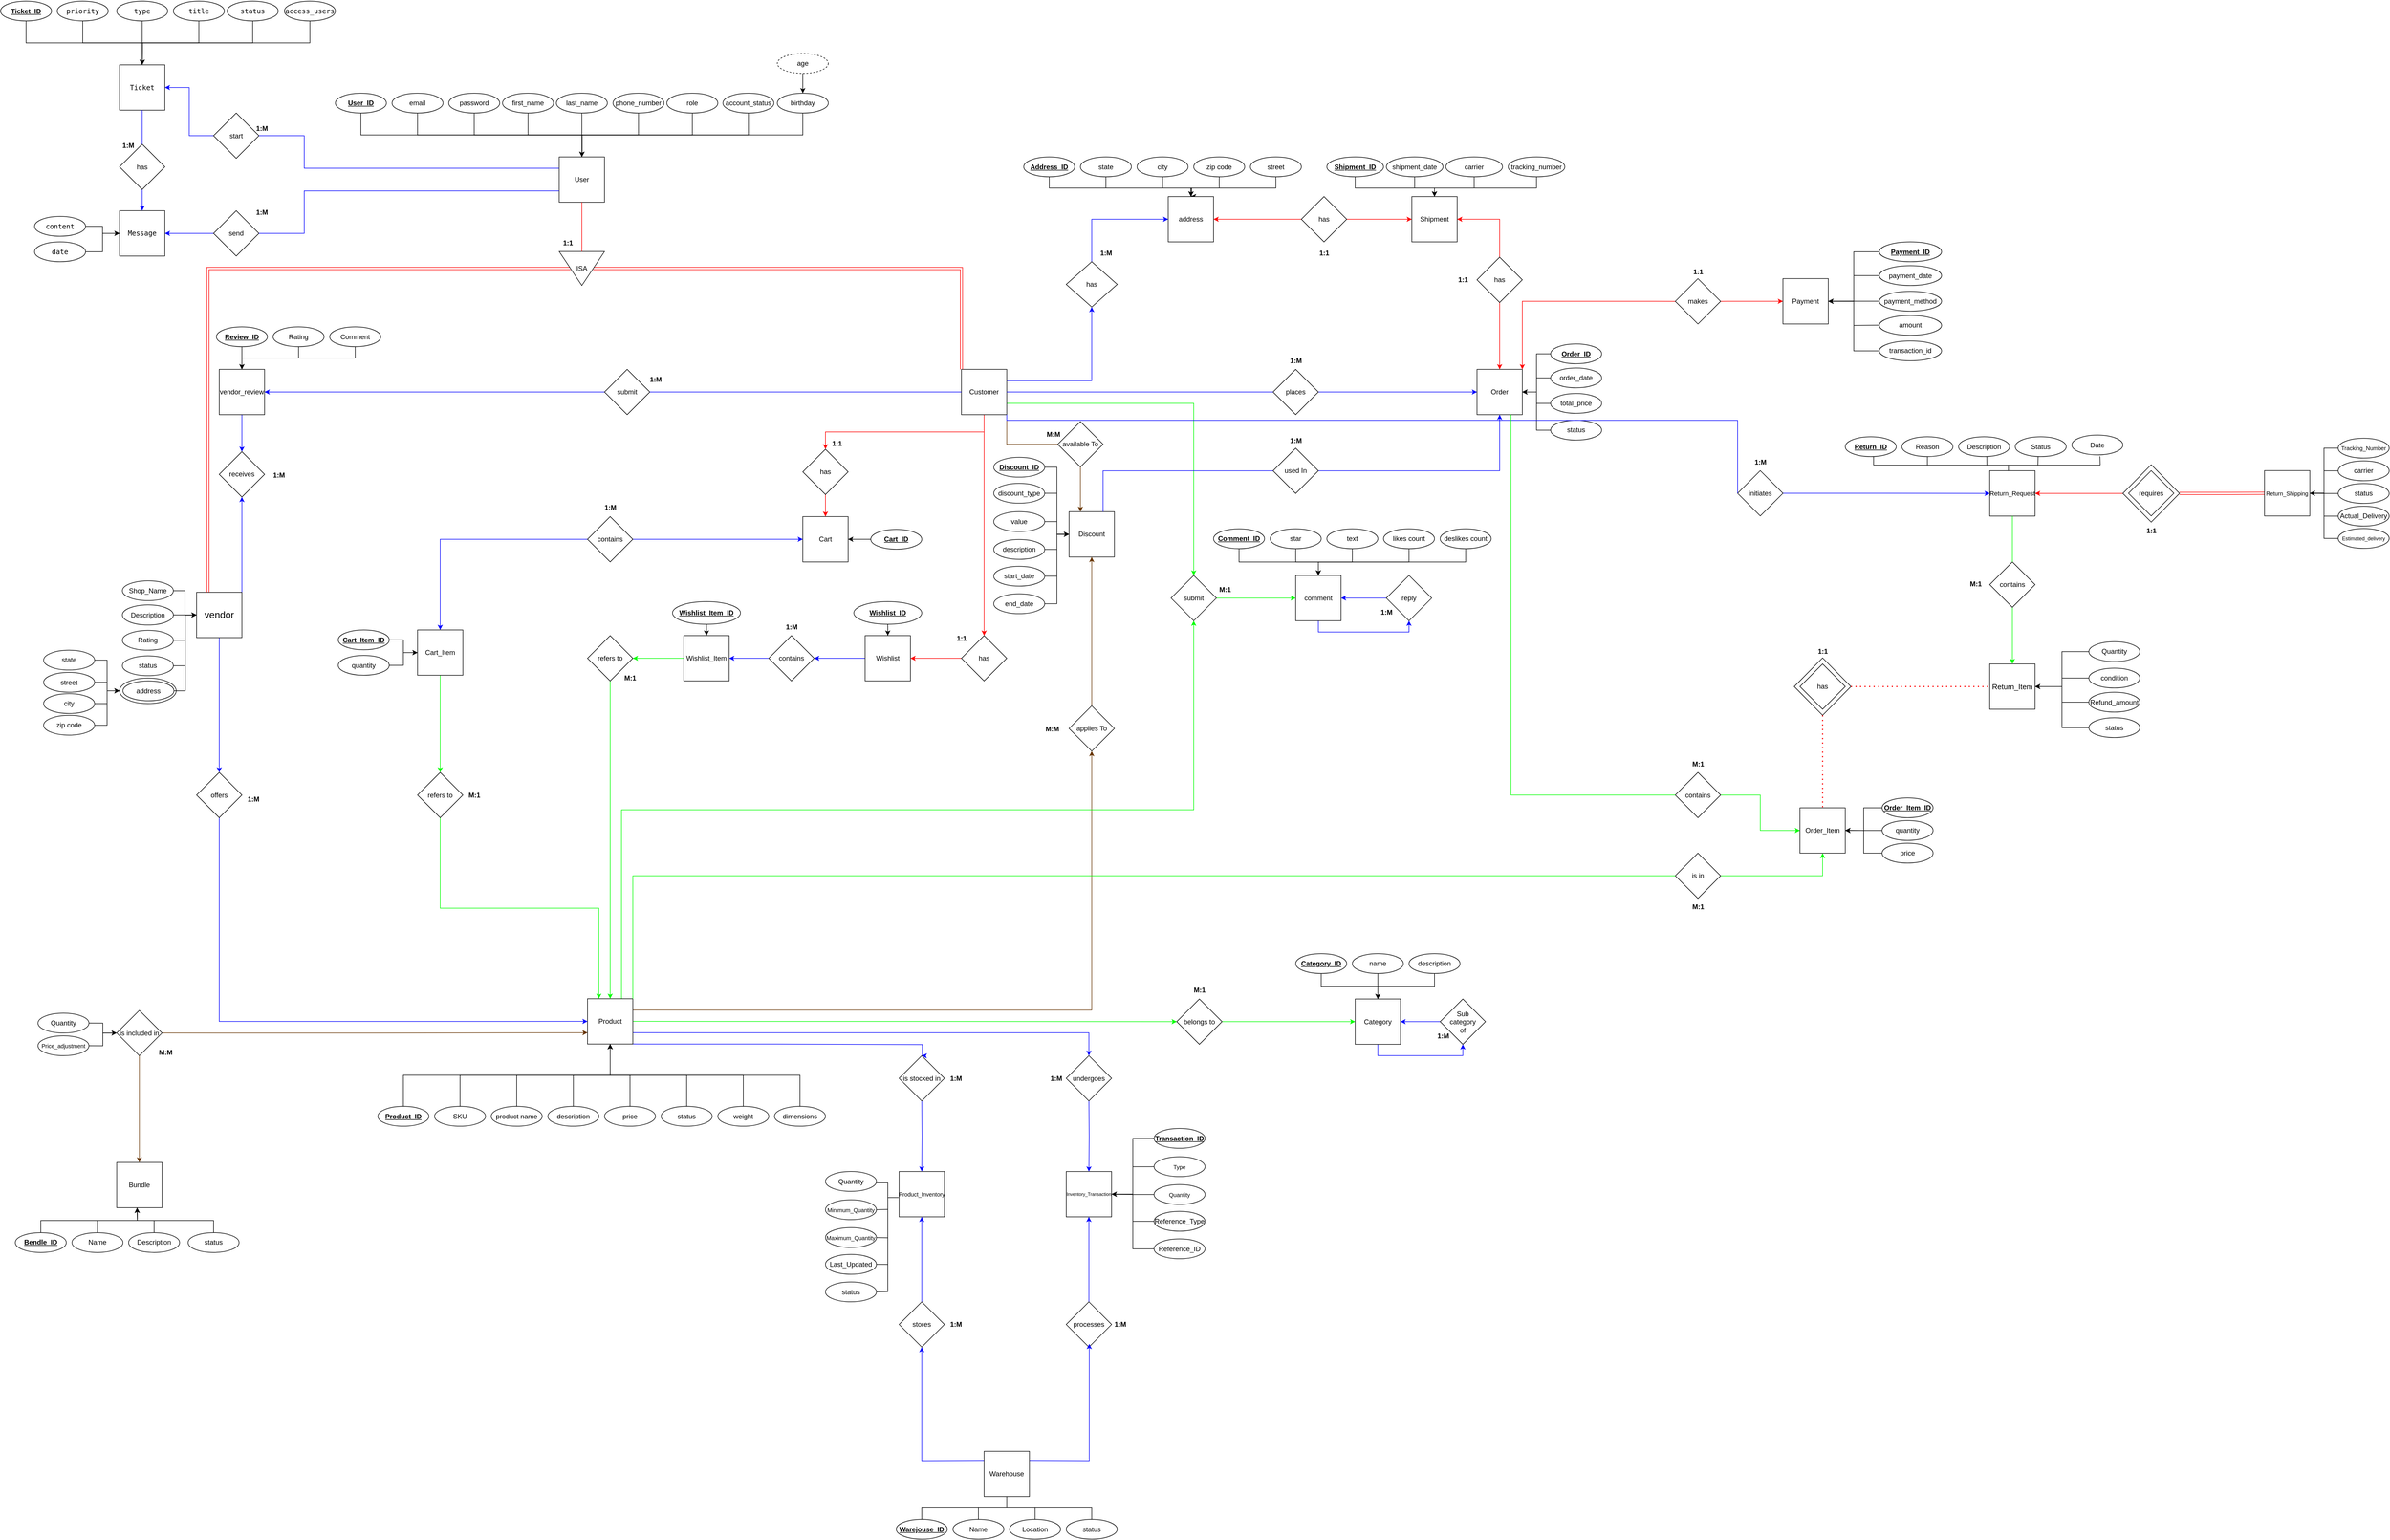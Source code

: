 <mxfile version="27.1.4">
  <diagram name="Page-1" id="rLo1q9Qd0Z6dPpDgeSFO">
    <mxGraphModel dx="5476" dy="6167" grid="1" gridSize="10" guides="1" tooltips="1" connect="1" arrows="1" fold="1" page="1" pageScale="5" pageWidth="850" pageHeight="1100" math="0" shadow="0">
      <root>
        <mxCell id="0" />
        <mxCell id="1" parent="0" />
        <mxCell id="DTtZkwZOQEOStWwTzAfP-163" value="" style="ellipse;whiteSpace=wrap;html=1;" parent="1" vertex="1">
          <mxGeometry x="-566" y="805" width="100" height="45" as="geometry" />
        </mxCell>
        <mxCell id="DTtZkwZOQEOStWwTzAfP-96" value="" style="rhombus;whiteSpace=wrap;html=1;" parent="1" vertex="1">
          <mxGeometry x="2390" y="769.29" width="100" height="101.42" as="geometry" />
        </mxCell>
        <mxCell id="DTtZkwZOQEOStWwTzAfP-85" style="edgeStyle=orthogonalEdgeStyle;rounded=0;orthogonalLoop=1;jettySize=auto;html=1;exitX=1;exitY=0.5;exitDx=0;exitDy=0;strokeColor=#FF0000;shape=link;" parent="1" source="DTtZkwZOQEOStWwTzAfP-84" target="ufHKqpi8NyHyEoY8DNFn-9" edge="1">
          <mxGeometry relative="1" as="geometry" />
        </mxCell>
        <mxCell id="EyuBBjKlVLC_FoclDnfz-17" style="edgeStyle=orthogonalEdgeStyle;rounded=0;orthogonalLoop=1;jettySize=auto;html=1;exitX=0;exitY=0.5;exitDx=0;exitDy=0;entryX=1;entryY=0.5;entryDx=0;entryDy=0;strokeColor=#FF0000;" parent="1" source="DTtZkwZOQEOStWwTzAfP-84" target="ufHKqpi8NyHyEoY8DNFn-8" edge="1">
          <mxGeometry relative="1" as="geometry" />
        </mxCell>
        <mxCell id="DTtZkwZOQEOStWwTzAfP-84" value="" style="rhombus;whiteSpace=wrap;html=1;" parent="1" vertex="1">
          <mxGeometry x="2970" y="428.29" width="100" height="101.42" as="geometry" />
        </mxCell>
        <mxCell id="ToU6loC46J24oxrMq6Bs-6" value="User" style="whiteSpace=wrap;html=1;aspect=fixed;" parent="1" vertex="1">
          <mxGeometry x="210" y="-115" width="80" height="80" as="geometry" />
        </mxCell>
        <mxCell id="ToU6loC46J24oxrMq6Bs-59" value="" style="edgeStyle=orthogonalEdgeStyle;rounded=0;orthogonalLoop=1;jettySize=auto;html=1;exitX=0.5;exitY=1;exitDx=0;exitDy=0;strokeColor=#FF0000;" parent="1" source="ToU6loC46J24oxrMq6Bs-9" target="ToU6loC46J24oxrMq6Bs-13" edge="1">
          <mxGeometry relative="1" as="geometry">
            <mxPoint x="995" y="412.0" as="sourcePoint" />
            <mxPoint x="925" y="512.0" as="targetPoint" />
          </mxGeometry>
        </mxCell>
        <mxCell id="UtE5IbcF4sJG9WHfilwN-26" style="edgeStyle=orthogonalEdgeStyle;rounded=0;orthogonalLoop=1;jettySize=auto;html=1;exitX=1;exitY=0.75;exitDx=0;exitDy=0;entryX=0.5;entryY=0;entryDx=0;entryDy=0;strokeColor=#00FF00;" parent="1" source="ToU6loC46J24oxrMq6Bs-9" target="UtE5IbcF4sJG9WHfilwN-23" edge="1">
          <mxGeometry relative="1" as="geometry">
            <mxPoint x="1270" y="339" as="sourcePoint" />
          </mxGeometry>
        </mxCell>
        <mxCell id="GPYepnfZ225K1OBBeHl1-21" style="edgeStyle=orthogonalEdgeStyle;rounded=0;orthogonalLoop=1;jettySize=auto;html=1;exitX=1;exitY=0.25;exitDx=0;exitDy=0;entryX=0.5;entryY=1;entryDx=0;entryDy=0;strokeColor=#0000FF;" parent="1" source="ToU6loC46J24oxrMq6Bs-9" target="GPYepnfZ225K1OBBeHl1-5" edge="1">
          <mxGeometry relative="1" as="geometry" />
        </mxCell>
        <mxCell id="GPYepnfZ225K1OBBeHl1-23" style="edgeStyle=orthogonalEdgeStyle;rounded=0;orthogonalLoop=1;jettySize=auto;html=1;exitX=0.5;exitY=1;exitDx=0;exitDy=0;entryX=0.5;entryY=0;entryDx=0;entryDy=0;strokeColor=#FF0000;" parent="1" source="ToU6loC46J24oxrMq6Bs-9" target="ToU6loC46J24oxrMq6Bs-57" edge="1">
          <mxGeometry relative="1" as="geometry" />
        </mxCell>
        <mxCell id="ToU6loC46J24oxrMq6Bs-9" value="Customer" style="whiteSpace=wrap;html=1;aspect=fixed;" parent="1" vertex="1">
          <mxGeometry x="920" y="260" width="80" height="80" as="geometry" />
        </mxCell>
        <mxCell id="ToU6loC46J24oxrMq6Bs-16" value="" style="edgeStyle=orthogonalEdgeStyle;rounded=0;orthogonalLoop=1;jettySize=auto;html=1;strokeColor=#FF0000;" parent="1" source="ToU6loC46J24oxrMq6Bs-13" target="ToU6loC46J24oxrMq6Bs-15" edge="1">
          <mxGeometry relative="1" as="geometry" />
        </mxCell>
        <mxCell id="ToU6loC46J24oxrMq6Bs-13" value="has" style="rhombus;whiteSpace=wrap;html=1;" parent="1" vertex="1">
          <mxGeometry x="640" y="401" width="80" height="80" as="geometry" />
        </mxCell>
        <mxCell id="ToU6loC46J24oxrMq6Bs-15" value="Cart" style="whiteSpace=wrap;html=1;aspect=fixed;" parent="1" vertex="1">
          <mxGeometry x="640" y="520" width="80" height="80" as="geometry" />
        </mxCell>
        <mxCell id="ToU6loC46J24oxrMq6Bs-23" value="" style="edgeStyle=orthogonalEdgeStyle;rounded=0;orthogonalLoop=1;jettySize=auto;html=1;strokeColor=#0000FF;" parent="1" source="ToU6loC46J24oxrMq6Bs-20" target="ToU6loC46J24oxrMq6Bs-22" edge="1">
          <mxGeometry relative="1" as="geometry" />
        </mxCell>
        <mxCell id="a7dV4E0T_Zjt77kAnCjl-5" style="edgeStyle=orthogonalEdgeStyle;rounded=0;orthogonalLoop=1;jettySize=auto;html=1;exitX=1;exitY=0.5;exitDx=0;exitDy=0;strokeColor=#0000FF;" parent="1" source="ToU6loC46J24oxrMq6Bs-20" target="ToU6loC46J24oxrMq6Bs-15" edge="1">
          <mxGeometry relative="1" as="geometry" />
        </mxCell>
        <mxCell id="ToU6loC46J24oxrMq6Bs-20" value="contains" style="rhombus;whiteSpace=wrap;html=1;" parent="1" vertex="1">
          <mxGeometry x="260" y="520" width="80" height="80" as="geometry" />
        </mxCell>
        <mxCell id="ToU6loC46J24oxrMq6Bs-26" value="" style="edgeStyle=orthogonalEdgeStyle;rounded=0;orthogonalLoop=1;jettySize=auto;html=1;exitX=0.5;exitY=1;exitDx=0;exitDy=0;strokeColor=#00FF00;" parent="1" source="ToU6loC46J24oxrMq6Bs-22" target="ToU6loC46J24oxrMq6Bs-25" edge="1">
          <mxGeometry relative="1" as="geometry" />
        </mxCell>
        <mxCell id="ToU6loC46J24oxrMq6Bs-22" value="Cart_Item" style="whiteSpace=wrap;html=1;aspect=fixed;" parent="1" vertex="1">
          <mxGeometry x="-40" y="720" width="80" height="80" as="geometry" />
        </mxCell>
        <mxCell id="ToU6loC46J24oxrMq6Bs-76" style="edgeStyle=orthogonalEdgeStyle;rounded=0;orthogonalLoop=1;jettySize=auto;html=1;exitX=0.5;exitY=1;exitDx=0;exitDy=0;strokeColor=#00FF00;entryX=0.25;entryY=0;entryDx=0;entryDy=0;" parent="1" source="ToU6loC46J24oxrMq6Bs-25" target="ToU6loC46J24oxrMq6Bs-27" edge="1">
          <mxGeometry relative="1" as="geometry">
            <mxPoint y="1045.5" as="sourcePoint" />
            <mxPoint x="270.077" y="1365.06" as="targetPoint" />
          </mxGeometry>
        </mxCell>
        <mxCell id="ToU6loC46J24oxrMq6Bs-25" value="refers to" style="rhombus;whiteSpace=wrap;html=1;" parent="1" vertex="1">
          <mxGeometry x="-40" y="971.5" width="80" height="80" as="geometry" />
        </mxCell>
        <mxCell id="DTtZkwZOQEOStWwTzAfP-1" style="edgeStyle=orthogonalEdgeStyle;rounded=0;orthogonalLoop=1;jettySize=auto;html=1;exitX=1;exitY=0.25;exitDx=0;exitDy=0;entryX=0.5;entryY=1;entryDx=0;entryDy=0;strokeColor=#663300;" parent="1" source="ToU6loC46J24oxrMq6Bs-27" target="GPYepnfZ225K1OBBeHl1-32" edge="1">
          <mxGeometry relative="1" as="geometry" />
        </mxCell>
        <mxCell id="DTtZkwZOQEOStWwTzAfP-19" style="edgeStyle=orthogonalEdgeStyle;rounded=0;orthogonalLoop=1;jettySize=auto;html=1;exitX=1;exitY=0.5;exitDx=0;exitDy=0;entryX=0;entryY=0.5;entryDx=0;entryDy=0;strokeColor=#00FF00;" parent="1" source="ToU6loC46J24oxrMq6Bs-27" target="ToU6loC46J24oxrMq6Bs-251" edge="1">
          <mxGeometry relative="1" as="geometry" />
        </mxCell>
        <mxCell id="DTtZkwZOQEOStWwTzAfP-138" style="edgeStyle=orthogonalEdgeStyle;rounded=0;orthogonalLoop=1;jettySize=auto;html=1;exitX=1;exitY=1;exitDx=0;exitDy=0;entryX=0.5;entryY=0;entryDx=0;entryDy=0;strokeColor=#0000FF;" parent="1" source="ToU6loC46J24oxrMq6Bs-27" edge="1">
          <mxGeometry relative="1" as="geometry">
            <mxPoint x="850" y="1471.56" as="targetPoint" />
            <Array as="points">
              <mxPoint x="595" y="1451" />
              <mxPoint x="851" y="1452" />
              <mxPoint x="851" y="1472" />
            </Array>
          </mxGeometry>
        </mxCell>
        <mxCell id="DTtZkwZOQEOStWwTzAfP-142" style="edgeStyle=orthogonalEdgeStyle;rounded=0;orthogonalLoop=1;jettySize=auto;html=1;exitX=0.75;exitY=0;exitDx=0;exitDy=0;entryX=0.5;entryY=1;entryDx=0;entryDy=0;strokeColor=#00FF00;" parent="1" source="ToU6loC46J24oxrMq6Bs-27" target="UtE5IbcF4sJG9WHfilwN-23" edge="1">
          <mxGeometry relative="1" as="geometry" />
        </mxCell>
        <mxCell id="EyuBBjKlVLC_FoclDnfz-25" style="edgeStyle=orthogonalEdgeStyle;rounded=0;orthogonalLoop=1;jettySize=auto;html=1;exitX=1;exitY=0.75;exitDx=0;exitDy=0;entryX=0.5;entryY=0;entryDx=0;entryDy=0;strokeColor=#0000FF;" parent="1" source="ToU6loC46J24oxrMq6Bs-27" target="EyuBBjKlVLC_FoclDnfz-23" edge="1">
          <mxGeometry relative="1" as="geometry" />
        </mxCell>
        <mxCell id="ToU6loC46J24oxrMq6Bs-27" value="Product" style="whiteSpace=wrap;html=1;aspect=fixed;" parent="1" vertex="1">
          <mxGeometry x="260" y="1371.06" width="80" height="80" as="geometry" />
        </mxCell>
        <mxCell id="ToU6loC46J24oxrMq6Bs-34" value="" style="edgeStyle=orthogonalEdgeStyle;rounded=0;orthogonalLoop=1;jettySize=auto;html=1;strokeColor=#0000FF;" parent="1" source="ToU6loC46J24oxrMq6Bs-31" target="ToU6loC46J24oxrMq6Bs-33" edge="1">
          <mxGeometry relative="1" as="geometry" />
        </mxCell>
        <mxCell id="ToU6loC46J24oxrMq6Bs-31" value="places" style="rhombus;whiteSpace=wrap;html=1;" parent="1" vertex="1">
          <mxGeometry x="1470" y="260" width="80" height="80" as="geometry" />
        </mxCell>
        <mxCell id="ToU6loC46J24oxrMq6Bs-33" value="Order" style="whiteSpace=wrap;html=1;aspect=fixed;" parent="1" vertex="1">
          <mxGeometry x="1830" y="260" width="80" height="80" as="geometry" />
        </mxCell>
        <mxCell id="DTtZkwZOQEOStWwTzAfP-31" style="edgeStyle=orthogonalEdgeStyle;rounded=0;orthogonalLoop=1;jettySize=auto;html=1;exitX=0.5;exitY=0;exitDx=0;exitDy=0;entryX=1;entryY=0.5;entryDx=0;entryDy=0;fillColor=#FF0000;strokeColor=#FF0000;" parent="1" source="ToU6loC46J24oxrMq6Bs-38" target="ToU6loC46J24oxrMq6Bs-40" edge="1">
          <mxGeometry relative="1" as="geometry" />
        </mxCell>
        <mxCell id="EyuBBjKlVLC_FoclDnfz-6" style="edgeStyle=orthogonalEdgeStyle;rounded=0;orthogonalLoop=1;jettySize=auto;html=1;exitX=0.5;exitY=1;exitDx=0;exitDy=0;strokeColor=#FF0000;" parent="1" source="ToU6loC46J24oxrMq6Bs-38" target="ToU6loC46J24oxrMq6Bs-33" edge="1">
          <mxGeometry relative="1" as="geometry" />
        </mxCell>
        <mxCell id="ToU6loC46J24oxrMq6Bs-38" value="has" style="rhombus;whiteSpace=wrap;html=1;" parent="1" vertex="1">
          <mxGeometry x="1830" y="62" width="80" height="80" as="geometry" />
        </mxCell>
        <mxCell id="ToU6loC46J24oxrMq6Bs-40" value="Shipment" style="whiteSpace=wrap;html=1;aspect=fixed;" parent="1" vertex="1">
          <mxGeometry x="1715" y="-45" width="80" height="80" as="geometry" />
        </mxCell>
        <mxCell id="ToU6loC46J24oxrMq6Bs-220" style="edgeStyle=orthogonalEdgeStyle;rounded=0;orthogonalLoop=1;jettySize=auto;html=1;exitX=1;exitY=0.5;exitDx=0;exitDy=0;entryX=0;entryY=0.5;entryDx=0;entryDy=0;strokeColor=#FF0000;" parent="1" source="ToU6loC46J24oxrMq6Bs-43" target="ToU6loC46J24oxrMq6Bs-45" edge="1">
          <mxGeometry relative="1" as="geometry" />
        </mxCell>
        <mxCell id="EyuBBjKlVLC_FoclDnfz-5" style="edgeStyle=orthogonalEdgeStyle;rounded=0;orthogonalLoop=1;jettySize=auto;html=1;exitX=0;exitY=0.5;exitDx=0;exitDy=0;entryX=1;entryY=0;entryDx=0;entryDy=0;strokeColor=#FF0000;" parent="1" source="ToU6loC46J24oxrMq6Bs-43" target="ToU6loC46J24oxrMq6Bs-33" edge="1">
          <mxGeometry relative="1" as="geometry" />
        </mxCell>
        <mxCell id="ToU6loC46J24oxrMq6Bs-43" value="makes" style="rhombus;whiteSpace=wrap;html=1;" parent="1" vertex="1">
          <mxGeometry x="2180" y="99.94" width="80" height="80" as="geometry" />
        </mxCell>
        <mxCell id="ToU6loC46J24oxrMq6Bs-45" value="Payment" style="whiteSpace=wrap;html=1;aspect=fixed;" parent="1" vertex="1">
          <mxGeometry x="2370" y="99.87" width="80" height="80" as="geometry" />
        </mxCell>
        <mxCell id="ToU6loC46J24oxrMq6Bs-53" value="" style="edgeStyle=orthogonalEdgeStyle;rounded=0;orthogonalLoop=1;jettySize=auto;html=1;fillColor=#00FF00;strokeColor=#00FF00;" parent="1" source="ToU6loC46J24oxrMq6Bs-49" target="ToU6loC46J24oxrMq6Bs-52" edge="1">
          <mxGeometry relative="1" as="geometry" />
        </mxCell>
        <mxCell id="ToU6loC46J24oxrMq6Bs-49" value="contains" style="rhombus;whiteSpace=wrap;html=1;" parent="1" vertex="1">
          <mxGeometry x="2180" y="971.5" width="80" height="80" as="geometry" />
        </mxCell>
        <mxCell id="ToU6loC46J24oxrMq6Bs-52" value="Order_Item" style="whiteSpace=wrap;html=1;aspect=fixed;" parent="1" vertex="1">
          <mxGeometry x="2400" y="1034" width="80" height="80" as="geometry" />
        </mxCell>
        <mxCell id="ToU6loC46J24oxrMq6Bs-296" style="edgeStyle=orthogonalEdgeStyle;rounded=0;orthogonalLoop=1;jettySize=auto;html=1;exitX=0;exitY=0.5;exitDx=0;exitDy=0;entryX=1;entryY=0.5;entryDx=0;entryDy=0;strokeColor=#0000FF;" parent="1" source="ToU6loC46J24oxrMq6Bs-55" target="ToU6loC46J24oxrMq6Bs-66" edge="1">
          <mxGeometry relative="1" as="geometry" />
        </mxCell>
        <mxCell id="ToU6loC46J24oxrMq6Bs-55" value="Wishlist" style="whiteSpace=wrap;html=1;aspect=fixed;" parent="1" vertex="1">
          <mxGeometry x="750" y="730" width="80" height="80" as="geometry" />
        </mxCell>
        <mxCell id="ToU6loC46J24oxrMq6Bs-202" style="edgeStyle=orthogonalEdgeStyle;rounded=0;orthogonalLoop=1;jettySize=auto;html=1;exitX=0.5;exitY=1;exitDx=0;exitDy=0;" parent="1" source="ToU6loC46J24oxrMq6Bs-56" target="ToU6loC46J24oxrMq6Bs-55" edge="1">
          <mxGeometry relative="1" as="geometry" />
        </mxCell>
        <mxCell id="ToU6loC46J24oxrMq6Bs-56" value="&lt;div&gt;&lt;b&gt;&lt;u&gt;Wishlist_ID&lt;/u&gt;&lt;/b&gt;&lt;/div&gt;" style="ellipse;whiteSpace=wrap;html=1;" parent="1" vertex="1">
          <mxGeometry x="730" y="670" width="120" height="40" as="geometry" />
        </mxCell>
        <mxCell id="ToU6loC46J24oxrMq6Bs-298" style="edgeStyle=orthogonalEdgeStyle;rounded=0;orthogonalLoop=1;jettySize=auto;html=1;exitX=0;exitY=0.5;exitDx=0;exitDy=0;strokeColor=#FF0000;" parent="1" source="ToU6loC46J24oxrMq6Bs-57" target="ToU6loC46J24oxrMq6Bs-55" edge="1">
          <mxGeometry relative="1" as="geometry" />
        </mxCell>
        <mxCell id="ToU6loC46J24oxrMq6Bs-57" value="has" style="rhombus;whiteSpace=wrap;html=1;" parent="1" vertex="1">
          <mxGeometry x="920" y="730" width="80" height="80" as="geometry" />
        </mxCell>
        <mxCell id="ToU6loC46J24oxrMq6Bs-295" style="edgeStyle=orthogonalEdgeStyle;rounded=0;orthogonalLoop=1;jettySize=auto;html=1;exitX=0;exitY=0.5;exitDx=0;exitDy=0;strokeColor=#00FF00;" parent="1" source="ToU6loC46J24oxrMq6Bs-61" target="ToU6loC46J24oxrMq6Bs-69" edge="1">
          <mxGeometry relative="1" as="geometry" />
        </mxCell>
        <mxCell id="ToU6loC46J24oxrMq6Bs-61" value="Wishlist_Item" style="whiteSpace=wrap;html=1;aspect=fixed;" parent="1" vertex="1">
          <mxGeometry x="430" y="730" width="80" height="80" as="geometry" />
        </mxCell>
        <mxCell id="ToU6loC46J24oxrMq6Bs-201" style="edgeStyle=orthogonalEdgeStyle;rounded=0;orthogonalLoop=1;jettySize=auto;html=1;exitX=0.5;exitY=1;exitDx=0;exitDy=0;" parent="1" source="ToU6loC46J24oxrMq6Bs-62" target="ToU6loC46J24oxrMq6Bs-61" edge="1">
          <mxGeometry relative="1" as="geometry" />
        </mxCell>
        <mxCell id="ToU6loC46J24oxrMq6Bs-62" value="&lt;div&gt;&lt;b&gt;&lt;u&gt;Wishlist_Item_ID&lt;/u&gt;&lt;/b&gt;&lt;/div&gt;" style="ellipse;whiteSpace=wrap;html=1;" parent="1" vertex="1">
          <mxGeometry x="410" y="670" width="120" height="40" as="geometry" />
        </mxCell>
        <mxCell id="ToU6loC46J24oxrMq6Bs-297" style="edgeStyle=orthogonalEdgeStyle;rounded=0;orthogonalLoop=1;jettySize=auto;html=1;entryX=1;entryY=0.5;entryDx=0;entryDy=0;strokeColor=#0000FF;" parent="1" source="ToU6loC46J24oxrMq6Bs-66" target="ToU6loC46J24oxrMq6Bs-61" edge="1">
          <mxGeometry relative="1" as="geometry" />
        </mxCell>
        <mxCell id="ToU6loC46J24oxrMq6Bs-66" value="contains" style="rhombus;whiteSpace=wrap;html=1;" parent="1" vertex="1">
          <mxGeometry x="580" y="730" width="80" height="80" as="geometry" />
        </mxCell>
        <mxCell id="ToU6loC46J24oxrMq6Bs-294" style="edgeStyle=orthogonalEdgeStyle;rounded=0;orthogonalLoop=1;jettySize=auto;html=1;exitX=0.5;exitY=1;exitDx=0;exitDy=0;strokeColor=#00FF00;" parent="1" source="ToU6loC46J24oxrMq6Bs-69" target="ToU6loC46J24oxrMq6Bs-27" edge="1">
          <mxGeometry relative="1" as="geometry" />
        </mxCell>
        <mxCell id="ToU6loC46J24oxrMq6Bs-69" value="refers to" style="rhombus;whiteSpace=wrap;html=1;" parent="1" vertex="1">
          <mxGeometry x="260" y="730" width="80" height="80" as="geometry" />
        </mxCell>
        <mxCell id="DTtZkwZOQEOStWwTzAfP-104" style="edgeStyle=orthogonalEdgeStyle;rounded=0;orthogonalLoop=1;jettySize=auto;html=1;exitX=0.5;exitY=1;exitDx=0;exitDy=0;" parent="1" source="ToU6loC46J24oxrMq6Bs-82" edge="1">
          <mxGeometry relative="1" as="geometry">
            <mxPoint x="250" y="-115" as="targetPoint" />
          </mxGeometry>
        </mxCell>
        <mxCell id="ToU6loC46J24oxrMq6Bs-82" value="&lt;div&gt;&lt;b&gt;&lt;u&gt;User_ID&lt;/u&gt;&lt;/b&gt;&lt;/div&gt;" style="ellipse;whiteSpace=wrap;html=1;" parent="1" vertex="1">
          <mxGeometry x="-185.0" y="-227.5" width="90" height="35" as="geometry" />
        </mxCell>
        <mxCell id="DTtZkwZOQEOStWwTzAfP-105" style="edgeStyle=orthogonalEdgeStyle;rounded=0;orthogonalLoop=1;jettySize=auto;html=1;exitX=0.5;exitY=1;exitDx=0;exitDy=0;entryX=0.5;entryY=0;entryDx=0;entryDy=0;" parent="1" source="ToU6loC46J24oxrMq6Bs-83" edge="1">
          <mxGeometry relative="1" as="geometry">
            <mxPoint x="250" y="-115" as="targetPoint" />
          </mxGeometry>
        </mxCell>
        <mxCell id="ToU6loC46J24oxrMq6Bs-83" value="&lt;div&gt;email&lt;/div&gt;" style="ellipse;whiteSpace=wrap;html=1;" parent="1" vertex="1">
          <mxGeometry x="-85" y="-227.5" width="90" height="35" as="geometry" />
        </mxCell>
        <mxCell id="DTtZkwZOQEOStWwTzAfP-106" style="edgeStyle=orthogonalEdgeStyle;rounded=0;orthogonalLoop=1;jettySize=auto;html=1;exitX=0.5;exitY=1;exitDx=0;exitDy=0;entryX=0.5;entryY=0;entryDx=0;entryDy=0;" parent="1" source="ToU6loC46J24oxrMq6Bs-84" edge="1">
          <mxGeometry relative="1" as="geometry">
            <mxPoint x="250" y="-115" as="targetPoint" />
          </mxGeometry>
        </mxCell>
        <mxCell id="ToU6loC46J24oxrMq6Bs-84" value="password" style="ellipse;whiteSpace=wrap;html=1;" parent="1" vertex="1">
          <mxGeometry x="15" y="-227.5" width="90" height="35" as="geometry" />
        </mxCell>
        <mxCell id="DTtZkwZOQEOStWwTzAfP-107" style="edgeStyle=orthogonalEdgeStyle;rounded=0;orthogonalLoop=1;jettySize=auto;html=1;exitX=0.5;exitY=1;exitDx=0;exitDy=0;entryX=0.5;entryY=0;entryDx=0;entryDy=0;" parent="1" source="ToU6loC46J24oxrMq6Bs-85" edge="1">
          <mxGeometry relative="1" as="geometry">
            <mxPoint x="250" y="-115" as="targetPoint" />
          </mxGeometry>
        </mxCell>
        <mxCell id="ToU6loC46J24oxrMq6Bs-85" value="first_name" style="ellipse;whiteSpace=wrap;html=1;" parent="1" vertex="1">
          <mxGeometry x="110" y="-227.5" width="90" height="35" as="geometry" />
        </mxCell>
        <mxCell id="DTtZkwZOQEOStWwTzAfP-108" style="edgeStyle=orthogonalEdgeStyle;rounded=0;orthogonalLoop=1;jettySize=auto;html=1;exitX=0.5;exitY=1;exitDx=0;exitDy=0;entryX=0.5;entryY=0;entryDx=0;entryDy=0;" parent="1" source="ToU6loC46J24oxrMq6Bs-86" edge="1">
          <mxGeometry relative="1" as="geometry">
            <mxPoint x="250" y="-115" as="targetPoint" />
          </mxGeometry>
        </mxCell>
        <mxCell id="ToU6loC46J24oxrMq6Bs-86" value="last_name" style="ellipse;whiteSpace=wrap;html=1;" parent="1" vertex="1">
          <mxGeometry x="205" y="-227.5" width="90" height="35" as="geometry" />
        </mxCell>
        <mxCell id="DTtZkwZOQEOStWwTzAfP-109" style="edgeStyle=orthogonalEdgeStyle;rounded=0;orthogonalLoop=1;jettySize=auto;html=1;exitX=0.5;exitY=1;exitDx=0;exitDy=0;entryX=0.5;entryY=0;entryDx=0;entryDy=0;" parent="1" source="ToU6loC46J24oxrMq6Bs-87" edge="1">
          <mxGeometry relative="1" as="geometry">
            <mxPoint x="250" y="-115" as="targetPoint" />
          </mxGeometry>
        </mxCell>
        <mxCell id="ToU6loC46J24oxrMq6Bs-87" value="&lt;div&gt;phone_number&lt;/div&gt;" style="ellipse;whiteSpace=wrap;html=1;" parent="1" vertex="1">
          <mxGeometry x="305" y="-227.5" width="90" height="35" as="geometry" />
        </mxCell>
        <mxCell id="DTtZkwZOQEOStWwTzAfP-110" style="edgeStyle=orthogonalEdgeStyle;rounded=0;orthogonalLoop=1;jettySize=auto;html=1;exitX=0.5;exitY=1;exitDx=0;exitDy=0;entryX=0.5;entryY=0;entryDx=0;entryDy=0;" parent="1" source="ToU6loC46J24oxrMq6Bs-89" edge="1">
          <mxGeometry relative="1" as="geometry">
            <mxPoint x="250" y="-115" as="targetPoint" />
          </mxGeometry>
        </mxCell>
        <mxCell id="ToU6loC46J24oxrMq6Bs-89" value="&lt;div&gt;role&lt;/div&gt;" style="ellipse;whiteSpace=wrap;html=1;" parent="1" vertex="1">
          <mxGeometry x="400" y="-227.5" width="90" height="35" as="geometry" />
        </mxCell>
        <mxCell id="DTtZkwZOQEOStWwTzAfP-112" style="edgeStyle=orthogonalEdgeStyle;rounded=0;orthogonalLoop=1;jettySize=auto;html=1;exitX=0.5;exitY=1;exitDx=0;exitDy=0;entryX=0.5;entryY=0;entryDx=0;entryDy=0;" parent="1" source="ToU6loC46J24oxrMq6Bs-90" edge="1">
          <mxGeometry relative="1" as="geometry">
            <mxPoint x="250" y="-115" as="targetPoint" />
          </mxGeometry>
        </mxCell>
        <mxCell id="ToU6loC46J24oxrMq6Bs-90" value="account_status" style="ellipse;whiteSpace=wrap;html=1;" parent="1" vertex="1">
          <mxGeometry x="499" y="-227.5" width="90" height="35" as="geometry" />
        </mxCell>
        <mxCell id="ToU6loC46J24oxrMq6Bs-131" style="edgeStyle=orthogonalEdgeStyle;rounded=0;orthogonalLoop=1;jettySize=auto;html=1;exitX=0.5;exitY=1;exitDx=0;exitDy=0;entryX=0.5;entryY=0;entryDx=0;entryDy=0;" parent="1" source="ToU6loC46J24oxrMq6Bs-109" edge="1">
          <mxGeometry relative="1" as="geometry">
            <mxPoint x="1325" y="-45" as="targetPoint" />
          </mxGeometry>
        </mxCell>
        <mxCell id="ToU6loC46J24oxrMq6Bs-109" value="&lt;div&gt;city&lt;/div&gt;" style="ellipse;whiteSpace=wrap;html=1;" parent="1" vertex="1">
          <mxGeometry x="1230" y="-115" width="90" height="35" as="geometry" />
        </mxCell>
        <mxCell id="ToU6loC46J24oxrMq6Bs-133" style="edgeStyle=orthogonalEdgeStyle;rounded=0;orthogonalLoop=1;jettySize=auto;html=1;exitX=0.5;exitY=1;exitDx=0;exitDy=0;entryX=0.5;entryY=0;entryDx=0;entryDy=0;" parent="1" source="ToU6loC46J24oxrMq6Bs-111" edge="1">
          <mxGeometry relative="1" as="geometry">
            <mxPoint x="1325" y="-45" as="targetPoint" />
          </mxGeometry>
        </mxCell>
        <mxCell id="ToU6loC46J24oxrMq6Bs-111" value="zip code" style="ellipse;whiteSpace=wrap;html=1;" parent="1" vertex="1">
          <mxGeometry x="1330" y="-115" width="90" height="35" as="geometry" />
        </mxCell>
        <mxCell id="ToU6loC46J24oxrMq6Bs-128" style="edgeStyle=orthogonalEdgeStyle;rounded=0;orthogonalLoop=1;jettySize=auto;html=1;exitX=0.5;exitY=1;exitDx=0;exitDy=0;entryX=0.5;entryY=0;entryDx=0;entryDy=0;" parent="1" source="ToU6loC46J24oxrMq6Bs-113" edge="1">
          <mxGeometry relative="1" as="geometry">
            <mxPoint x="1325" y="-45" as="targetPoint" />
            <Array as="points">
              <mxPoint x="1475" y="-60" />
              <mxPoint x="1326" y="-60" />
              <mxPoint x="1326" y="-45" />
            </Array>
          </mxGeometry>
        </mxCell>
        <mxCell id="ToU6loC46J24oxrMq6Bs-113" value="street" style="ellipse;whiteSpace=wrap;html=1;" parent="1" vertex="1">
          <mxGeometry x="1430" y="-115" width="90" height="35" as="geometry" />
        </mxCell>
        <mxCell id="ToU6loC46J24oxrMq6Bs-132" style="edgeStyle=orthogonalEdgeStyle;rounded=0;orthogonalLoop=1;jettySize=auto;html=1;exitX=0.5;exitY=1;exitDx=0;exitDy=0;entryX=0.5;entryY=0;entryDx=0;entryDy=0;" parent="1" source="ToU6loC46J24oxrMq6Bs-124" edge="1">
          <mxGeometry relative="1" as="geometry">
            <mxPoint x="1325" y="-45" as="targetPoint" />
            <Array as="points">
              <mxPoint x="1175" y="-60" />
              <mxPoint x="1326" y="-60" />
              <mxPoint x="1326" y="-45" />
            </Array>
          </mxGeometry>
        </mxCell>
        <mxCell id="ToU6loC46J24oxrMq6Bs-124" value="state" style="ellipse;whiteSpace=wrap;html=1;" parent="1" vertex="1">
          <mxGeometry x="1130" y="-115" width="90" height="35" as="geometry" />
        </mxCell>
        <mxCell id="DTtZkwZOQEOStWwTzAfP-113" style="edgeStyle=orthogonalEdgeStyle;rounded=0;orthogonalLoop=1;jettySize=auto;html=1;exitX=0.5;exitY=1;exitDx=0;exitDy=0;entryX=0.5;entryY=0;entryDx=0;entryDy=0;" parent="1" source="ToU6loC46J24oxrMq6Bs-135" edge="1">
          <mxGeometry relative="1" as="geometry">
            <mxPoint x="250" y="-115" as="targetPoint" />
          </mxGeometry>
        </mxCell>
        <mxCell id="ToU6loC46J24oxrMq6Bs-135" value="birthday" style="ellipse;whiteSpace=wrap;html=1;" parent="1" vertex="1">
          <mxGeometry x="595" y="-227.5" width="90" height="35" as="geometry" />
        </mxCell>
        <mxCell id="DTtZkwZOQEOStWwTzAfP-114" style="edgeStyle=orthogonalEdgeStyle;rounded=0;orthogonalLoop=1;jettySize=auto;html=1;exitX=0.5;exitY=1;exitDx=0;exitDy=0;" parent="1" source="ToU6loC46J24oxrMq6Bs-139" target="ToU6loC46J24oxrMq6Bs-135" edge="1">
          <mxGeometry relative="1" as="geometry" />
        </mxCell>
        <mxCell id="ToU6loC46J24oxrMq6Bs-139" value="age" style="ellipse;whiteSpace=wrap;html=1;dashed=1;" parent="1" vertex="1">
          <mxGeometry x="595" y="-297.5" width="90" height="35" as="geometry" />
        </mxCell>
        <mxCell id="ToU6loC46J24oxrMq6Bs-144" style="edgeStyle=orthogonalEdgeStyle;rounded=0;orthogonalLoop=1;jettySize=auto;html=1;exitX=1;exitY=0.5;exitDx=0;exitDy=0;entryX=0;entryY=0.5;entryDx=0;entryDy=0;" parent="1" source="ToU6loC46J24oxrMq6Bs-141" target="ToU6loC46J24oxrMq6Bs-22" edge="1">
          <mxGeometry relative="1" as="geometry" />
        </mxCell>
        <mxCell id="ToU6loC46J24oxrMq6Bs-141" value="&lt;div&gt;&lt;b&gt;&lt;u&gt;Cart_Item_ID&lt;/u&gt;&lt;/b&gt;&lt;/div&gt;" style="ellipse;whiteSpace=wrap;html=1;" parent="1" vertex="1">
          <mxGeometry x="-180" y="720" width="90" height="35" as="geometry" />
        </mxCell>
        <mxCell id="ToU6loC46J24oxrMq6Bs-143" style="edgeStyle=orthogonalEdgeStyle;rounded=0;orthogonalLoop=1;jettySize=auto;html=1;" parent="1" source="ToU6loC46J24oxrMq6Bs-142" target="ToU6loC46J24oxrMq6Bs-22" edge="1">
          <mxGeometry relative="1" as="geometry" />
        </mxCell>
        <mxCell id="ToU6loC46J24oxrMq6Bs-142" value="&lt;div&gt;quantity&lt;/div&gt;" style="ellipse;whiteSpace=wrap;html=1;" parent="1" vertex="1">
          <mxGeometry x="-180" y="765" width="90" height="35" as="geometry" />
        </mxCell>
        <mxCell id="ToU6loC46J24oxrMq6Bs-146" style="edgeStyle=orthogonalEdgeStyle;rounded=0;orthogonalLoop=1;jettySize=auto;html=1;exitX=0;exitY=0.5;exitDx=0;exitDy=0;entryX=1;entryY=0.5;entryDx=0;entryDy=0;" parent="1" source="ToU6loC46J24oxrMq6Bs-145" target="ToU6loC46J24oxrMq6Bs-15" edge="1">
          <mxGeometry relative="1" as="geometry" />
        </mxCell>
        <mxCell id="ToU6loC46J24oxrMq6Bs-145" value="&lt;div&gt;&lt;b&gt;&lt;u&gt;Cart_ID&lt;/u&gt;&lt;/b&gt;&lt;/div&gt;" style="ellipse;whiteSpace=wrap;html=1;" parent="1" vertex="1">
          <mxGeometry x="760" y="542.5" width="90" height="35" as="geometry" />
        </mxCell>
        <mxCell id="ToU6loC46J24oxrMq6Bs-192" style="edgeStyle=orthogonalEdgeStyle;rounded=0;orthogonalLoop=1;jettySize=auto;html=1;exitX=0.5;exitY=0;exitDx=0;exitDy=0;entryX=0.5;entryY=1;entryDx=0;entryDy=0;" parent="1" source="ToU6loC46J24oxrMq6Bs-166" target="ToU6loC46J24oxrMq6Bs-27" edge="1">
          <mxGeometry relative="1" as="geometry">
            <mxPoint x="300" y="1506.06" as="targetPoint" />
          </mxGeometry>
        </mxCell>
        <mxCell id="ToU6loC46J24oxrMq6Bs-166" value="&lt;div&gt;description&lt;/div&gt;" style="ellipse;whiteSpace=wrap;html=1;" parent="1" vertex="1">
          <mxGeometry x="190" y="1561.06" width="90" height="35" as="geometry" />
        </mxCell>
        <mxCell id="ToU6loC46J24oxrMq6Bs-194" style="edgeStyle=orthogonalEdgeStyle;rounded=0;orthogonalLoop=1;jettySize=auto;html=1;exitX=0.5;exitY=0;exitDx=0;exitDy=0;entryX=0.5;entryY=1;entryDx=0;entryDy=0;" parent="1" source="ToU6loC46J24oxrMq6Bs-167" target="ToU6loC46J24oxrMq6Bs-27" edge="1">
          <mxGeometry relative="1" as="geometry">
            <mxPoint x="300" y="1506.06" as="targetPoint" />
          </mxGeometry>
        </mxCell>
        <mxCell id="ToU6loC46J24oxrMq6Bs-167" value="price" style="ellipse;whiteSpace=wrap;html=1;" parent="1" vertex="1">
          <mxGeometry x="290" y="1561.06" width="90" height="35" as="geometry" />
        </mxCell>
        <mxCell id="ToU6loC46J24oxrMq6Bs-197" style="edgeStyle=orthogonalEdgeStyle;rounded=0;orthogonalLoop=1;jettySize=auto;html=1;exitX=0.5;exitY=0;exitDx=0;exitDy=0;entryX=0.5;entryY=1;entryDx=0;entryDy=0;" parent="1" source="ToU6loC46J24oxrMq6Bs-175" target="ToU6loC46J24oxrMq6Bs-27" edge="1">
          <mxGeometry relative="1" as="geometry">
            <mxPoint x="300" y="1506.06" as="targetPoint" />
          </mxGeometry>
        </mxCell>
        <mxCell id="ToU6loC46J24oxrMq6Bs-175" value="weight" style="ellipse;whiteSpace=wrap;html=1;" parent="1" vertex="1">
          <mxGeometry x="490" y="1561.06" width="90" height="35" as="geometry" />
        </mxCell>
        <mxCell id="ToU6loC46J24oxrMq6Bs-198" style="edgeStyle=orthogonalEdgeStyle;rounded=0;orthogonalLoop=1;jettySize=auto;html=1;exitX=0.5;exitY=0;exitDx=0;exitDy=0;entryX=0.5;entryY=1;entryDx=0;entryDy=0;" parent="1" source="ToU6loC46J24oxrMq6Bs-176" target="ToU6loC46J24oxrMq6Bs-27" edge="1">
          <mxGeometry relative="1" as="geometry">
            <mxPoint x="300" y="1506.06" as="targetPoint" />
          </mxGeometry>
        </mxCell>
        <mxCell id="ToU6loC46J24oxrMq6Bs-176" value="&lt;div&gt;dimensions&lt;/div&gt;" style="ellipse;whiteSpace=wrap;html=1;" parent="1" vertex="1">
          <mxGeometry x="590" y="1561.06" width="90" height="35" as="geometry" />
        </mxCell>
        <mxCell id="ToU6loC46J24oxrMq6Bs-187" style="edgeStyle=orthogonalEdgeStyle;rounded=0;orthogonalLoop=1;jettySize=auto;html=1;exitX=0.5;exitY=0;exitDx=0;exitDy=0;entryX=0.5;entryY=1;entryDx=0;entryDy=0;" parent="1" source="ToU6loC46J24oxrMq6Bs-181" target="ToU6loC46J24oxrMq6Bs-27" edge="1">
          <mxGeometry relative="1" as="geometry">
            <mxPoint x="300" y="1506.06" as="targetPoint" />
          </mxGeometry>
        </mxCell>
        <mxCell id="ToU6loC46J24oxrMq6Bs-181" value="&lt;b&gt;&lt;u&gt;Product_ID&lt;/u&gt;&lt;/b&gt;" style="ellipse;whiteSpace=wrap;html=1;" parent="1" vertex="1">
          <mxGeometry x="-110" y="1561.06" width="90" height="35" as="geometry" />
        </mxCell>
        <mxCell id="ToU6loC46J24oxrMq6Bs-189" style="edgeStyle=orthogonalEdgeStyle;rounded=0;orthogonalLoop=1;jettySize=auto;html=1;exitX=0.5;exitY=0;exitDx=0;exitDy=0;entryX=0.5;entryY=1;entryDx=0;entryDy=0;" parent="1" source="ToU6loC46J24oxrMq6Bs-182" target="ToU6loC46J24oxrMq6Bs-27" edge="1">
          <mxGeometry relative="1" as="geometry">
            <mxPoint x="300" y="1506.06" as="targetPoint" />
          </mxGeometry>
        </mxCell>
        <mxCell id="ToU6loC46J24oxrMq6Bs-182" value="SKU" style="ellipse;whiteSpace=wrap;html=1;" parent="1" vertex="1">
          <mxGeometry x="-10" y="1561.06" width="90" height="35" as="geometry" />
        </mxCell>
        <mxCell id="ToU6loC46J24oxrMq6Bs-190" style="edgeStyle=orthogonalEdgeStyle;rounded=0;orthogonalLoop=1;jettySize=auto;html=1;exitX=0.5;exitY=0;exitDx=0;exitDy=0;entryX=0.5;entryY=1;entryDx=0;entryDy=0;" parent="1" source="ToU6loC46J24oxrMq6Bs-183" target="ToU6loC46J24oxrMq6Bs-27" edge="1">
          <mxGeometry relative="1" as="geometry">
            <mxPoint x="300" y="1506.06" as="targetPoint" />
          </mxGeometry>
        </mxCell>
        <mxCell id="ToU6loC46J24oxrMq6Bs-183" value="&lt;div&gt;product name&lt;/div&gt;" style="ellipse;whiteSpace=wrap;html=1;" parent="1" vertex="1">
          <mxGeometry x="90" y="1561.06" width="90" height="35" as="geometry" />
        </mxCell>
        <mxCell id="DTtZkwZOQEOStWwTzAfP-54" style="edgeStyle=orthogonalEdgeStyle;rounded=0;orthogonalLoop=1;jettySize=auto;html=1;exitX=0;exitY=0.5;exitDx=0;exitDy=0;entryX=1;entryY=0.5;entryDx=0;entryDy=0;" parent="1" source="ToU6loC46J24oxrMq6Bs-203" target="ToU6loC46J24oxrMq6Bs-33" edge="1">
          <mxGeometry relative="1" as="geometry" />
        </mxCell>
        <mxCell id="ToU6loC46J24oxrMq6Bs-203" value="status" style="ellipse;whiteSpace=wrap;html=1;" parent="1" vertex="1">
          <mxGeometry x="1960" y="349.87" width="90" height="35" as="geometry" />
        </mxCell>
        <mxCell id="DTtZkwZOQEOStWwTzAfP-51" style="edgeStyle=orthogonalEdgeStyle;rounded=0;orthogonalLoop=1;jettySize=auto;html=1;exitX=0;exitY=0.5;exitDx=0;exitDy=0;entryX=1;entryY=0.5;entryDx=0;entryDy=0;" parent="1" source="ToU6loC46J24oxrMq6Bs-209" target="ToU6loC46J24oxrMq6Bs-33" edge="1">
          <mxGeometry relative="1" as="geometry" />
        </mxCell>
        <mxCell id="ToU6loC46J24oxrMq6Bs-209" value="&lt;b&gt;&lt;u&gt;Order_ID&lt;/u&gt;&lt;/b&gt;" style="ellipse;whiteSpace=wrap;html=1;" parent="1" vertex="1">
          <mxGeometry x="1960" y="215.12" width="90" height="35" as="geometry" />
        </mxCell>
        <mxCell id="DTtZkwZOQEOStWwTzAfP-52" style="edgeStyle=orthogonalEdgeStyle;rounded=0;orthogonalLoop=1;jettySize=auto;html=1;exitX=0;exitY=0.5;exitDx=0;exitDy=0;entryX=1;entryY=0.5;entryDx=0;entryDy=0;" parent="1" source="ToU6loC46J24oxrMq6Bs-210" target="ToU6loC46J24oxrMq6Bs-33" edge="1">
          <mxGeometry relative="1" as="geometry" />
        </mxCell>
        <mxCell id="ToU6loC46J24oxrMq6Bs-210" value="&lt;div&gt;order_date&lt;/div&gt;" style="ellipse;whiteSpace=wrap;html=1;" parent="1" vertex="1">
          <mxGeometry x="1960" y="257.62" width="90" height="35" as="geometry" />
        </mxCell>
        <mxCell id="DTtZkwZOQEOStWwTzAfP-53" style="edgeStyle=orthogonalEdgeStyle;rounded=0;orthogonalLoop=1;jettySize=auto;html=1;exitX=0;exitY=0.5;exitDx=0;exitDy=0;entryX=1;entryY=0.5;entryDx=0;entryDy=0;" parent="1" source="ToU6loC46J24oxrMq6Bs-211" target="ToU6loC46J24oxrMq6Bs-33" edge="1">
          <mxGeometry relative="1" as="geometry" />
        </mxCell>
        <mxCell id="ToU6loC46J24oxrMq6Bs-211" value="total_price" style="ellipse;whiteSpace=wrap;html=1;" parent="1" vertex="1">
          <mxGeometry x="1960" y="302.62" width="90" height="35" as="geometry" />
        </mxCell>
        <mxCell id="DTtZkwZOQEOStWwTzAfP-41" style="edgeStyle=orthogonalEdgeStyle;rounded=0;orthogonalLoop=1;jettySize=auto;html=1;exitX=0.5;exitY=1;exitDx=0;exitDy=0;entryX=0.5;entryY=0;entryDx=0;entryDy=0;" parent="1" source="ToU6loC46J24oxrMq6Bs-221" target="ToU6loC46J24oxrMq6Bs-40" edge="1">
          <mxGeometry relative="1" as="geometry">
            <Array as="points">
              <mxPoint x="1615" y="-60" />
              <mxPoint x="1755" y="-60" />
            </Array>
          </mxGeometry>
        </mxCell>
        <mxCell id="ToU6loC46J24oxrMq6Bs-221" value="&lt;b&gt;&lt;u&gt;Shipment_ID&lt;/u&gt;&lt;/b&gt;" style="ellipse;whiteSpace=wrap;html=1;" parent="1" vertex="1">
          <mxGeometry x="1565" y="-115" width="100" height="35" as="geometry" />
        </mxCell>
        <mxCell id="DTtZkwZOQEOStWwTzAfP-39" style="edgeStyle=orthogonalEdgeStyle;rounded=0;orthogonalLoop=1;jettySize=auto;html=1;exitX=0.5;exitY=1;exitDx=0;exitDy=0;entryX=0.5;entryY=0;entryDx=0;entryDy=0;" parent="1" source="ToU6loC46J24oxrMq6Bs-222" target="ToU6loC46J24oxrMq6Bs-40" edge="1">
          <mxGeometry relative="1" as="geometry" />
        </mxCell>
        <mxCell id="ToU6loC46J24oxrMq6Bs-222" value="shipment_date" style="ellipse;whiteSpace=wrap;html=1;" parent="1" vertex="1">
          <mxGeometry x="1670" y="-115" width="100" height="35" as="geometry" />
        </mxCell>
        <mxCell id="DTtZkwZOQEOStWwTzAfP-38" style="edgeStyle=orthogonalEdgeStyle;rounded=0;orthogonalLoop=1;jettySize=auto;html=1;exitX=0.5;exitY=1;exitDx=0;exitDy=0;entryX=0.5;entryY=0;entryDx=0;entryDy=0;" parent="1" source="ToU6loC46J24oxrMq6Bs-223" target="ToU6loC46J24oxrMq6Bs-40" edge="1">
          <mxGeometry relative="1" as="geometry" />
        </mxCell>
        <mxCell id="ToU6loC46J24oxrMq6Bs-223" value="carrier" style="ellipse;whiteSpace=wrap;html=1;" parent="1" vertex="1">
          <mxGeometry x="1775" y="-115" width="100" height="35" as="geometry" />
        </mxCell>
        <mxCell id="DTtZkwZOQEOStWwTzAfP-42" style="edgeStyle=orthogonalEdgeStyle;rounded=0;orthogonalLoop=1;jettySize=auto;html=1;exitX=0.5;exitY=1;exitDx=0;exitDy=0;entryX=0.5;entryY=0;entryDx=0;entryDy=0;" parent="1" source="ToU6loC46J24oxrMq6Bs-224" target="ToU6loC46J24oxrMq6Bs-40" edge="1">
          <mxGeometry relative="1" as="geometry">
            <Array as="points">
              <mxPoint x="1935" y="-60" />
              <mxPoint x="1755" y="-60" />
            </Array>
          </mxGeometry>
        </mxCell>
        <mxCell id="ToU6loC46J24oxrMq6Bs-224" value="tracking_number" style="ellipse;whiteSpace=wrap;html=1;" parent="1" vertex="1">
          <mxGeometry x="1885" y="-115" width="100" height="35" as="geometry" />
        </mxCell>
        <mxCell id="ToU6loC46J24oxrMq6Bs-257" style="edgeStyle=orthogonalEdgeStyle;rounded=0;orthogonalLoop=1;jettySize=auto;html=1;exitX=1;exitY=0.5;exitDx=0;exitDy=0;entryX=0;entryY=0.5;entryDx=0;entryDy=0;strokeColor=#00FF00;" parent="1" source="ToU6loC46J24oxrMq6Bs-251" target="ToU6loC46J24oxrMq6Bs-256" edge="1">
          <mxGeometry relative="1" as="geometry">
            <mxPoint x="1465" y="1411.51" as="sourcePoint" />
          </mxGeometry>
        </mxCell>
        <mxCell id="ToU6loC46J24oxrMq6Bs-251" value="belongs to" style="rhombus;whiteSpace=wrap;html=1;" parent="1" vertex="1">
          <mxGeometry x="1300" y="1371.51" width="80" height="80" as="geometry" />
        </mxCell>
        <mxCell id="ToU6loC46J24oxrMq6Bs-293" style="edgeStyle=orthogonalEdgeStyle;rounded=0;orthogonalLoop=1;jettySize=auto;html=1;exitX=0.5;exitY=1;exitDx=0;exitDy=0;entryX=0.5;entryY=1;entryDx=0;entryDy=0;strokeColor=#0000FF;" parent="1" source="ToU6loC46J24oxrMq6Bs-256" target="ToU6loC46J24oxrMq6Bs-274" edge="1">
          <mxGeometry relative="1" as="geometry" />
        </mxCell>
        <mxCell id="ToU6loC46J24oxrMq6Bs-256" value="Category" style="whiteSpace=wrap;html=1;aspect=fixed;" parent="1" vertex="1">
          <mxGeometry x="1615" y="1371.51" width="80" height="80" as="geometry" />
        </mxCell>
        <mxCell id="GPYepnfZ225K1OBBeHl1-68" style="edgeStyle=orthogonalEdgeStyle;rounded=0;orthogonalLoop=1;jettySize=auto;html=1;exitX=0.5;exitY=1;exitDx=0;exitDy=0;entryX=0.5;entryY=0;entryDx=0;entryDy=0;" parent="1" source="ToU6loC46J24oxrMq6Bs-267" target="ToU6loC46J24oxrMq6Bs-256" edge="1">
          <mxGeometry relative="1" as="geometry" />
        </mxCell>
        <mxCell id="ToU6loC46J24oxrMq6Bs-267" value="&lt;div&gt;name&lt;/div&gt;" style="ellipse;whiteSpace=wrap;html=1;" parent="1" vertex="1">
          <mxGeometry x="1610" y="1291.51" width="90" height="35" as="geometry" />
        </mxCell>
        <mxCell id="GPYepnfZ225K1OBBeHl1-69" style="edgeStyle=orthogonalEdgeStyle;rounded=0;orthogonalLoop=1;jettySize=auto;html=1;exitX=0.5;exitY=1;exitDx=0;exitDy=0;entryX=0.5;entryY=0;entryDx=0;entryDy=0;" parent="1" source="ToU6loC46J24oxrMq6Bs-269" target="ToU6loC46J24oxrMq6Bs-256" edge="1">
          <mxGeometry relative="1" as="geometry" />
        </mxCell>
        <mxCell id="ToU6loC46J24oxrMq6Bs-269" value="description" style="ellipse;whiteSpace=wrap;html=1;" parent="1" vertex="1">
          <mxGeometry x="1710" y="1291.51" width="90" height="35" as="geometry" />
        </mxCell>
        <mxCell id="GPYepnfZ225K1OBBeHl1-67" style="edgeStyle=orthogonalEdgeStyle;rounded=0;orthogonalLoop=1;jettySize=auto;html=1;exitX=0.5;exitY=1;exitDx=0;exitDy=0;entryX=0.5;entryY=0;entryDx=0;entryDy=0;" parent="1" source="ToU6loC46J24oxrMq6Bs-273" target="ToU6loC46J24oxrMq6Bs-256" edge="1">
          <mxGeometry relative="1" as="geometry" />
        </mxCell>
        <mxCell id="ToU6loC46J24oxrMq6Bs-273" value="&lt;div&gt;&lt;b&gt;&lt;u&gt;Category_ID&lt;/u&gt;&lt;/b&gt;&lt;/div&gt;" style="ellipse;whiteSpace=wrap;html=1;" parent="1" vertex="1">
          <mxGeometry x="1510" y="1291.51" width="90" height="35" as="geometry" />
        </mxCell>
        <mxCell id="ToU6loC46J24oxrMq6Bs-276" style="edgeStyle=orthogonalEdgeStyle;rounded=0;orthogonalLoop=1;jettySize=auto;html=1;exitX=0;exitY=0.5;exitDx=0;exitDy=0;entryX=1;entryY=0.5;entryDx=0;entryDy=0;strokeColor=#0000FF;" parent="1" source="ToU6loC46J24oxrMq6Bs-274" target="ToU6loC46J24oxrMq6Bs-256" edge="1">
          <mxGeometry relative="1" as="geometry" />
        </mxCell>
        <mxCell id="ToU6loC46J24oxrMq6Bs-274" value="Sub &lt;br&gt;category&lt;br&gt; of" style="rhombus;whiteSpace=wrap;html=1;" parent="1" vertex="1">
          <mxGeometry x="1765" y="1371.51" width="80" height="80" as="geometry" />
        </mxCell>
        <mxCell id="ToU6loC46J24oxrMq6Bs-277" style="edgeStyle=orthogonalEdgeStyle;rounded=0;orthogonalLoop=1;jettySize=auto;html=1;exitX=0;exitY=0.5;exitDx=0;exitDy=0;entryX=1;entryY=0.5;entryDx=0;entryDy=0;" parent="1" source="ToU6loC46J24oxrMq6Bs-278" target="ToU6loC46J24oxrMq6Bs-45" edge="1">
          <mxGeometry relative="1" as="geometry">
            <mxPoint x="2490" y="139.75" as="targetPoint" />
          </mxGeometry>
        </mxCell>
        <mxCell id="ToU6loC46J24oxrMq6Bs-278" value="&lt;b&gt;&lt;u&gt;Payment_ID&lt;/u&gt;&lt;/b&gt;" style="ellipse;whiteSpace=wrap;html=1;" parent="1" vertex="1">
          <mxGeometry x="2540" y="35.0" width="110" height="35" as="geometry" />
        </mxCell>
        <mxCell id="ToU6loC46J24oxrMq6Bs-279" style="edgeStyle=orthogonalEdgeStyle;rounded=0;orthogonalLoop=1;jettySize=auto;html=1;exitX=0;exitY=0.5;exitDx=0;exitDy=0;entryX=1;entryY=0.5;entryDx=0;entryDy=0;" parent="1" source="ToU6loC46J24oxrMq6Bs-280" target="ToU6loC46J24oxrMq6Bs-45" edge="1">
          <mxGeometry relative="1" as="geometry">
            <mxPoint x="2490" y="139.75" as="targetPoint" />
          </mxGeometry>
        </mxCell>
        <mxCell id="ToU6loC46J24oxrMq6Bs-280" value="&lt;div&gt;payment_date&lt;/div&gt;" style="ellipse;whiteSpace=wrap;html=1;" parent="1" vertex="1">
          <mxGeometry x="2540" y="77.0" width="110" height="35" as="geometry" />
        </mxCell>
        <mxCell id="ToU6loC46J24oxrMq6Bs-281" style="edgeStyle=orthogonalEdgeStyle;rounded=0;orthogonalLoop=1;jettySize=auto;html=1;exitX=0;exitY=0.5;exitDx=0;exitDy=0;entryX=1;entryY=0.5;entryDx=0;entryDy=0;" parent="1" source="ToU6loC46J24oxrMq6Bs-282" target="ToU6loC46J24oxrMq6Bs-45" edge="1">
          <mxGeometry relative="1" as="geometry">
            <mxPoint x="2490" y="139.75" as="targetPoint" />
          </mxGeometry>
        </mxCell>
        <mxCell id="ToU6loC46J24oxrMq6Bs-282" value="payment_method" style="ellipse;whiteSpace=wrap;html=1;" parent="1" vertex="1">
          <mxGeometry x="2540" y="122.25" width="110" height="35" as="geometry" />
        </mxCell>
        <mxCell id="ToU6loC46J24oxrMq6Bs-283" style="edgeStyle=orthogonalEdgeStyle;rounded=0;orthogonalLoop=1;jettySize=auto;html=1;exitX=0;exitY=0.5;exitDx=0;exitDy=0;entryX=1;entryY=0.5;entryDx=0;entryDy=0;" parent="1" target="ToU6loC46J24oxrMq6Bs-45" edge="1">
          <mxGeometry relative="1" as="geometry">
            <mxPoint x="2490" y="139.75" as="targetPoint" />
            <mxPoint x="2540.0" y="182.0" as="sourcePoint" />
          </mxGeometry>
        </mxCell>
        <mxCell id="ToU6loC46J24oxrMq6Bs-292" style="edgeStyle=orthogonalEdgeStyle;rounded=0;orthogonalLoop=1;jettySize=auto;html=1;exitX=0;exitY=0.5;exitDx=0;exitDy=0;entryX=1;entryY=0.5;entryDx=0;entryDy=0;" parent="1" source="ToU6loC46J24oxrMq6Bs-288" target="ToU6loC46J24oxrMq6Bs-45" edge="1">
          <mxGeometry relative="1" as="geometry" />
        </mxCell>
        <mxCell id="ToU6loC46J24oxrMq6Bs-288" value="transaction_id" style="ellipse;whiteSpace=wrap;html=1;" parent="1" vertex="1">
          <mxGeometry x="2540" y="209.87" width="110" height="35" as="geometry" />
        </mxCell>
        <mxCell id="ToU6loC46J24oxrMq6Bs-290" value="&lt;div&gt;amount&lt;/div&gt;" style="ellipse;whiteSpace=wrap;html=1;" parent="1" vertex="1">
          <mxGeometry x="2540" y="164.87" width="110" height="35" as="geometry" />
        </mxCell>
        <mxCell id="ToU6loC46J24oxrMq6Bs-307" style="edgeStyle=orthogonalEdgeStyle;rounded=0;orthogonalLoop=1;jettySize=auto;html=1;exitX=0;exitY=0.5;exitDx=0;exitDy=0;" parent="1" source="ToU6loC46J24oxrMq6Bs-300" edge="1">
          <mxGeometry relative="1" as="geometry">
            <mxPoint x="2480" y="1073.696" as="targetPoint" />
          </mxGeometry>
        </mxCell>
        <mxCell id="ToU6loC46J24oxrMq6Bs-300" value="quantity" style="ellipse;whiteSpace=wrap;html=1;" parent="1" vertex="1">
          <mxGeometry x="2545" y="1056.5" width="90" height="35" as="geometry" />
        </mxCell>
        <mxCell id="ToU6loC46J24oxrMq6Bs-306" style="edgeStyle=orthogonalEdgeStyle;rounded=0;orthogonalLoop=1;jettySize=auto;html=1;exitX=0;exitY=0.5;exitDx=0;exitDy=0;entryX=1;entryY=0.5;entryDx=0;entryDy=0;" parent="1" source="ToU6loC46J24oxrMq6Bs-301" target="ToU6loC46J24oxrMq6Bs-52" edge="1">
          <mxGeometry relative="1" as="geometry" />
        </mxCell>
        <mxCell id="ToU6loC46J24oxrMq6Bs-301" value="price" style="ellipse;whiteSpace=wrap;html=1;" parent="1" vertex="1">
          <mxGeometry x="2545" y="1096.5" width="90" height="35" as="geometry" />
        </mxCell>
        <mxCell id="ToU6loC46J24oxrMq6Bs-308" style="edgeStyle=orthogonalEdgeStyle;rounded=0;orthogonalLoop=1;jettySize=auto;html=1;exitX=0;exitY=0.5;exitDx=0;exitDy=0;entryX=1;entryY=0.5;entryDx=0;entryDy=0;" parent="1" source="ToU6loC46J24oxrMq6Bs-303" target="ToU6loC46J24oxrMq6Bs-52" edge="1">
          <mxGeometry relative="1" as="geometry" />
        </mxCell>
        <mxCell id="ToU6loC46J24oxrMq6Bs-303" value="&lt;b&gt;&lt;u&gt;Order_Item_ID&lt;/u&gt;&lt;/b&gt;" style="ellipse;whiteSpace=wrap;html=1;" parent="1" vertex="1">
          <mxGeometry x="2545" y="1016.5" width="90" height="35" as="geometry" />
        </mxCell>
        <mxCell id="ToU6loC46J24oxrMq6Bs-312" value="&lt;b&gt;1:1&lt;/b&gt;" style="text;html=1;align=center;verticalAlign=middle;resizable=0;points=[];autosize=1;strokeColor=none;fillColor=none;" parent="1" vertex="1">
          <mxGeometry x="680" y="376" width="40" height="30" as="geometry" />
        </mxCell>
        <mxCell id="ToU6loC46J24oxrMq6Bs-315" value="&lt;b&gt;1:M&lt;/b&gt;" style="text;html=1;align=center;verticalAlign=middle;resizable=0;points=[];autosize=1;strokeColor=none;fillColor=none;" parent="1" vertex="1">
          <mxGeometry x="1490" y="230" width="40" height="30" as="geometry" />
        </mxCell>
        <mxCell id="ToU6loC46J24oxrMq6Bs-317" value="&lt;b&gt;1:M&lt;/b&gt;" style="text;html=1;align=center;verticalAlign=middle;resizable=0;points=[];autosize=1;strokeColor=none;fillColor=none;" parent="1" vertex="1">
          <mxGeometry x="280" y="489" width="40" height="30" as="geometry" />
        </mxCell>
        <mxCell id="ToU6loC46J24oxrMq6Bs-318" value="&lt;b&gt;1:M&lt;/b&gt;" style="text;html=1;align=center;verticalAlign=middle;resizable=0;points=[];autosize=1;strokeColor=none;fillColor=none;" parent="1" vertex="1">
          <mxGeometry x="600" y="699.93" width="40" height="30" as="geometry" />
        </mxCell>
        <mxCell id="ToU6loC46J24oxrMq6Bs-320" value="&lt;b&gt;M:1&lt;/b&gt;" style="text;html=1;align=center;verticalAlign=middle;resizable=0;points=[];autosize=1;strokeColor=none;fillColor=none;" parent="1" vertex="1">
          <mxGeometry x="315" y="790" width="40" height="30" as="geometry" />
        </mxCell>
        <mxCell id="ToU6loC46J24oxrMq6Bs-322" value="&lt;b&gt;M:1&lt;/b&gt;" style="text;html=1;align=center;verticalAlign=middle;resizable=0;points=[];autosize=1;strokeColor=none;fillColor=none;" parent="1" vertex="1">
          <mxGeometry x="1320" y="1341.06" width="40" height="30" as="geometry" />
        </mxCell>
        <mxCell id="ToU6loC46J24oxrMq6Bs-323" value="&lt;b&gt;1:1&lt;/b&gt;" style="text;html=1;align=center;verticalAlign=middle;resizable=0;points=[];autosize=1;strokeColor=none;fillColor=none;" parent="1" vertex="1">
          <mxGeometry x="2200" y="72.94" width="40" height="30" as="geometry" />
        </mxCell>
        <mxCell id="ToU6loC46J24oxrMq6Bs-324" value="&lt;b&gt;1:1&lt;/b&gt;" style="text;html=1;align=center;verticalAlign=middle;resizable=0;points=[];autosize=1;strokeColor=none;fillColor=none;" parent="1" vertex="1">
          <mxGeometry x="1785" y="87" width="40" height="30" as="geometry" />
        </mxCell>
        <mxCell id="ToU6loC46J24oxrMq6Bs-326" value="&lt;b&gt;M:1&lt;/b&gt;" style="text;html=1;align=center;verticalAlign=middle;resizable=0;points=[];autosize=1;strokeColor=none;fillColor=none;" parent="1" vertex="1">
          <mxGeometry x="2200" y="941.5" width="40" height="30" as="geometry" />
        </mxCell>
        <mxCell id="EyuBBjKlVLC_FoclDnfz-21" style="edgeStyle=orthogonalEdgeStyle;rounded=0;orthogonalLoop=1;jettySize=auto;html=1;exitX=1;exitY=0.5;exitDx=0;exitDy=0;entryX=0.5;entryY=1;entryDx=0;entryDy=0;strokeColor=#00FF00;" parent="1" source="ToU6loC46J24oxrMq6Bs-330" target="ToU6loC46J24oxrMq6Bs-52" edge="1">
          <mxGeometry relative="1" as="geometry" />
        </mxCell>
        <mxCell id="ToU6loC46J24oxrMq6Bs-330" value="is in" style="rhombus;whiteSpace=wrap;html=1;" parent="1" vertex="1">
          <mxGeometry x="2180" y="1114" width="80" height="80" as="geometry" />
        </mxCell>
        <mxCell id="ToU6loC46J24oxrMq6Bs-334" value="&lt;b&gt;M:1&lt;/b&gt;" style="text;html=1;align=center;verticalAlign=middle;resizable=0;points=[];autosize=1;strokeColor=none;fillColor=none;" parent="1" vertex="1">
          <mxGeometry x="2200" y="1194" width="40" height="30" as="geometry" />
        </mxCell>
        <mxCell id="ToU6loC46J24oxrMq6Bs-337" value="&lt;b&gt;1:M&lt;/b&gt;" style="text;html=1;align=center;verticalAlign=middle;resizable=0;points=[];autosize=1;strokeColor=none;fillColor=none;" parent="1" vertex="1">
          <mxGeometry x="1750" y="1421.51" width="40" height="30" as="geometry" />
        </mxCell>
        <mxCell id="UtE5IbcF4sJG9WHfilwN-15" style="edgeStyle=orthogonalEdgeStyle;rounded=0;orthogonalLoop=1;jettySize=auto;html=1;exitX=0.5;exitY=1;exitDx=0;exitDy=0;entryX=0.5;entryY=1;entryDx=0;entryDy=0;strokeColor=#0000FF;" parent="1" source="UtE5IbcF4sJG9WHfilwN-16" target="UtE5IbcF4sJG9WHfilwN-22" edge="1">
          <mxGeometry relative="1" as="geometry" />
        </mxCell>
        <mxCell id="UtE5IbcF4sJG9WHfilwN-16" value="comment" style="whiteSpace=wrap;html=1;aspect=fixed;" parent="1" vertex="1">
          <mxGeometry x="1510" y="623.81" width="80" height="80" as="geometry" />
        </mxCell>
        <mxCell id="UtE5IbcF4sJG9WHfilwN-21" style="edgeStyle=orthogonalEdgeStyle;rounded=0;orthogonalLoop=1;jettySize=auto;html=1;exitX=0;exitY=0.5;exitDx=0;exitDy=0;entryX=1;entryY=0.5;entryDx=0;entryDy=0;strokeColor=#0000FF;" parent="1" source="UtE5IbcF4sJG9WHfilwN-22" target="UtE5IbcF4sJG9WHfilwN-16" edge="1">
          <mxGeometry relative="1" as="geometry" />
        </mxCell>
        <mxCell id="UtE5IbcF4sJG9WHfilwN-22" value="reply" style="rhombus;whiteSpace=wrap;html=1;" parent="1" vertex="1">
          <mxGeometry x="1670" y="623.81" width="80" height="80" as="geometry" />
        </mxCell>
        <mxCell id="UtE5IbcF4sJG9WHfilwN-27" style="edgeStyle=orthogonalEdgeStyle;rounded=0;orthogonalLoop=1;jettySize=auto;html=1;exitX=1;exitY=0.5;exitDx=0;exitDy=0;entryX=0;entryY=0.5;entryDx=0;entryDy=0;strokeColor=#00FF00;" parent="1" source="UtE5IbcF4sJG9WHfilwN-23" target="UtE5IbcF4sJG9WHfilwN-16" edge="1">
          <mxGeometry relative="1" as="geometry">
            <mxPoint x="1340" y="663.81" as="sourcePoint" />
          </mxGeometry>
        </mxCell>
        <mxCell id="UtE5IbcF4sJG9WHfilwN-23" value="submit" style="rhombus;whiteSpace=wrap;html=1;" parent="1" vertex="1">
          <mxGeometry x="1290" y="623.81" width="80" height="80" as="geometry" />
        </mxCell>
        <mxCell id="UtE5IbcF4sJG9WHfilwN-24" value="&lt;b&gt;1:M&lt;/b&gt;" style="text;html=1;align=center;verticalAlign=middle;resizable=0;points=[];autosize=1;strokeColor=none;fillColor=none;" parent="1" vertex="1">
          <mxGeometry x="1650" y="673.81" width="40" height="30" as="geometry" />
        </mxCell>
        <mxCell id="UtE5IbcF4sJG9WHfilwN-32" style="edgeStyle=orthogonalEdgeStyle;rounded=0;orthogonalLoop=1;jettySize=auto;html=1;exitX=0.5;exitY=1;exitDx=0;exitDy=0;entryX=0.5;entryY=0;entryDx=0;entryDy=0;" parent="1" source="UtE5IbcF4sJG9WHfilwN-28" target="UtE5IbcF4sJG9WHfilwN-16" edge="1">
          <mxGeometry relative="1" as="geometry" />
        </mxCell>
        <mxCell id="UtE5IbcF4sJG9WHfilwN-28" value="&lt;b&gt;&lt;u&gt;Comment_ID&lt;/u&gt;&lt;/b&gt;" style="ellipse;whiteSpace=wrap;html=1;" parent="1" vertex="1">
          <mxGeometry x="1365" y="541.5" width="90" height="35" as="geometry" />
        </mxCell>
        <mxCell id="UtE5IbcF4sJG9WHfilwN-35" style="edgeStyle=orthogonalEdgeStyle;rounded=0;orthogonalLoop=1;jettySize=auto;html=1;exitX=0.5;exitY=1;exitDx=0;exitDy=0;entryX=0.5;entryY=0;entryDx=0;entryDy=0;" parent="1" source="UtE5IbcF4sJG9WHfilwN-30" target="UtE5IbcF4sJG9WHfilwN-16" edge="1">
          <mxGeometry relative="1" as="geometry" />
        </mxCell>
        <mxCell id="UtE5IbcF4sJG9WHfilwN-30" value="star" style="ellipse;whiteSpace=wrap;html=1;" parent="1" vertex="1">
          <mxGeometry x="1465" y="541.5" width="90" height="35" as="geometry" />
        </mxCell>
        <mxCell id="UtE5IbcF4sJG9WHfilwN-36" style="edgeStyle=orthogonalEdgeStyle;rounded=0;orthogonalLoop=1;jettySize=auto;html=1;exitX=0.5;exitY=1;exitDx=0;exitDy=0;entryX=0.5;entryY=0;entryDx=0;entryDy=0;" parent="1" source="UtE5IbcF4sJG9WHfilwN-31" target="UtE5IbcF4sJG9WHfilwN-16" edge="1">
          <mxGeometry relative="1" as="geometry" />
        </mxCell>
        <mxCell id="UtE5IbcF4sJG9WHfilwN-31" value="text" style="ellipse;whiteSpace=wrap;html=1;" parent="1" vertex="1">
          <mxGeometry x="1565" y="541.5" width="90" height="35" as="geometry" />
        </mxCell>
        <mxCell id="UtE5IbcF4sJG9WHfilwN-44" style="edgeStyle=orthogonalEdgeStyle;rounded=0;orthogonalLoop=1;jettySize=auto;html=1;exitX=0.5;exitY=1;exitDx=0;exitDy=0;entryX=0.5;entryY=0;entryDx=0;entryDy=0;" parent="1" source="UtE5IbcF4sJG9WHfilwN-41" target="UtE5IbcF4sJG9WHfilwN-16" edge="1">
          <mxGeometry relative="1" as="geometry" />
        </mxCell>
        <mxCell id="UtE5IbcF4sJG9WHfilwN-41" value="likes count" style="ellipse;whiteSpace=wrap;html=1;" parent="1" vertex="1">
          <mxGeometry x="1665" y="541.5" width="90" height="35" as="geometry" />
        </mxCell>
        <mxCell id="UtE5IbcF4sJG9WHfilwN-43" value="&lt;b&gt;M:1&lt;/b&gt;" style="text;html=1;align=center;verticalAlign=middle;resizable=0;points=[];autosize=1;strokeColor=none;fillColor=none;" parent="1" vertex="1">
          <mxGeometry x="1365" y="634.06" width="40" height="30" as="geometry" />
        </mxCell>
        <mxCell id="GPYepnfZ225K1OBBeHl1-3" value="address" style="whiteSpace=wrap;html=1;aspect=fixed;" parent="1" vertex="1">
          <mxGeometry x="1285" y="-45" width="80" height="80" as="geometry" />
        </mxCell>
        <mxCell id="DTtZkwZOQEOStWwTzAfP-29" style="edgeStyle=orthogonalEdgeStyle;rounded=0;orthogonalLoop=1;jettySize=auto;html=1;exitX=0.5;exitY=0;exitDx=0;exitDy=0;entryX=0;entryY=0.5;entryDx=0;entryDy=0;strokeColor=#0000FF;" parent="1" source="GPYepnfZ225K1OBBeHl1-5" target="GPYepnfZ225K1OBBeHl1-3" edge="1">
          <mxGeometry relative="1" as="geometry" />
        </mxCell>
        <mxCell id="GPYepnfZ225K1OBBeHl1-5" value="has" style="rhombus;whiteSpace=wrap;html=1;" parent="1" vertex="1">
          <mxGeometry x="1105" y="70" width="90" height="80" as="geometry" />
        </mxCell>
        <mxCell id="GPYepnfZ225K1OBBeHl1-12" style="edgeStyle=orthogonalEdgeStyle;rounded=0;orthogonalLoop=1;jettySize=auto;html=1;exitX=0;exitY=0.5;exitDx=0;exitDy=0;entryX=1;entryY=0.5;entryDx=0;entryDy=0;strokeColor=#FF0000;" parent="1" source="GPYepnfZ225K1OBBeHl1-8" target="GPYepnfZ225K1OBBeHl1-3" edge="1">
          <mxGeometry relative="1" as="geometry" />
        </mxCell>
        <mxCell id="DTtZkwZOQEOStWwTzAfP-30" style="edgeStyle=orthogonalEdgeStyle;rounded=0;orthogonalLoop=1;jettySize=auto;html=1;exitX=1;exitY=0.5;exitDx=0;exitDy=0;entryX=0;entryY=0.5;entryDx=0;entryDy=0;fillColor=#FF0000;strokeColor=#FF0000;" parent="1" source="GPYepnfZ225K1OBBeHl1-8" target="ToU6loC46J24oxrMq6Bs-40" edge="1">
          <mxGeometry relative="1" as="geometry" />
        </mxCell>
        <mxCell id="GPYepnfZ225K1OBBeHl1-8" value="has" style="rhombus;whiteSpace=wrap;html=1;" parent="1" vertex="1">
          <mxGeometry x="1520" y="-45" width="80" height="80" as="geometry" />
        </mxCell>
        <mxCell id="GPYepnfZ225K1OBBeHl1-13" value="&lt;b&gt;1:1&lt;/b&gt;" style="text;html=1;align=center;verticalAlign=middle;resizable=0;points=[];autosize=1;strokeColor=none;fillColor=none;" parent="1" vertex="1">
          <mxGeometry x="1540" y="40" width="40" height="30" as="geometry" />
        </mxCell>
        <mxCell id="GPYepnfZ225K1OBBeHl1-14" value="&lt;b&gt;1:M&lt;/b&gt;" style="text;html=1;align=center;verticalAlign=middle;resizable=0;points=[];autosize=1;strokeColor=none;fillColor=none;" parent="1" vertex="1">
          <mxGeometry x="1155" y="40" width="40" height="30" as="geometry" />
        </mxCell>
        <mxCell id="GPYepnfZ225K1OBBeHl1-16" style="edgeStyle=orthogonalEdgeStyle;rounded=0;orthogonalLoop=1;jettySize=auto;html=1;exitX=0.5;exitY=1;exitDx=0;exitDy=0;entryX=0.5;entryY=0;entryDx=0;entryDy=0;" parent="1" source="GPYepnfZ225K1OBBeHl1-15" target="UtE5IbcF4sJG9WHfilwN-16" edge="1">
          <mxGeometry relative="1" as="geometry" />
        </mxCell>
        <mxCell id="GPYepnfZ225K1OBBeHl1-15" value="deslikes count" style="ellipse;whiteSpace=wrap;html=1;" parent="1" vertex="1">
          <mxGeometry x="1765" y="541.5" width="90" height="35" as="geometry" />
        </mxCell>
        <mxCell id="GPYepnfZ225K1OBBeHl1-18" value="Discount" style="whiteSpace=wrap;html=1;aspect=fixed;" parent="1" vertex="1">
          <mxGeometry x="1110" y="511.31" width="80" height="80" as="geometry" />
        </mxCell>
        <mxCell id="GPYepnfZ225K1OBBeHl1-24" value="&lt;b&gt;1:1&lt;/b&gt;" style="text;html=1;align=center;verticalAlign=middle;resizable=0;points=[];autosize=1;strokeColor=none;fillColor=none;" parent="1" vertex="1">
          <mxGeometry x="900" y="720" width="40" height="30" as="geometry" />
        </mxCell>
        <mxCell id="GPYepnfZ225K1OBBeHl1-50" style="edgeStyle=orthogonalEdgeStyle;rounded=0;orthogonalLoop=1;jettySize=auto;html=1;exitX=1;exitY=0.5;exitDx=0;exitDy=0;entryX=0;entryY=0.5;entryDx=0;entryDy=0;" parent="1" source="GPYepnfZ225K1OBBeHl1-26" target="GPYepnfZ225K1OBBeHl1-18" edge="1">
          <mxGeometry relative="1" as="geometry" />
        </mxCell>
        <mxCell id="GPYepnfZ225K1OBBeHl1-26" value="&lt;b&gt;&lt;u&gt;Discount_ID&lt;/u&gt;&lt;/b&gt;" style="ellipse;whiteSpace=wrap;html=1;" parent="1" vertex="1">
          <mxGeometry x="977" y="415.31" width="90" height="35" as="geometry" />
        </mxCell>
        <mxCell id="GPYepnfZ225K1OBBeHl1-52" style="edgeStyle=orthogonalEdgeStyle;rounded=0;orthogonalLoop=1;jettySize=auto;html=1;exitX=1;exitY=0.5;exitDx=0;exitDy=0;entryX=0;entryY=0.5;entryDx=0;entryDy=0;" parent="1" source="GPYepnfZ225K1OBBeHl1-27" target="GPYepnfZ225K1OBBeHl1-18" edge="1">
          <mxGeometry relative="1" as="geometry" />
        </mxCell>
        <mxCell id="GPYepnfZ225K1OBBeHl1-27" value="&lt;div&gt;value&lt;/div&gt;" style="ellipse;whiteSpace=wrap;html=1;" parent="1" vertex="1">
          <mxGeometry x="977" y="511.31" width="90" height="35" as="geometry" />
        </mxCell>
        <mxCell id="GPYepnfZ225K1OBBeHl1-51" style="edgeStyle=orthogonalEdgeStyle;rounded=0;orthogonalLoop=1;jettySize=auto;html=1;exitX=1;exitY=0.5;exitDx=0;exitDy=0;entryX=0;entryY=0.5;entryDx=0;entryDy=0;" parent="1" source="GPYepnfZ225K1OBBeHl1-28" target="GPYepnfZ225K1OBBeHl1-18" edge="1">
          <mxGeometry relative="1" as="geometry" />
        </mxCell>
        <mxCell id="GPYepnfZ225K1OBBeHl1-28" value="&lt;div&gt;discount_type&lt;/div&gt;" style="ellipse;whiteSpace=wrap;html=1;" parent="1" vertex="1">
          <mxGeometry x="977" y="461.31" width="90" height="35" as="geometry" />
        </mxCell>
        <mxCell id="GPYepnfZ225K1OBBeHl1-48" style="edgeStyle=orthogonalEdgeStyle;rounded=0;orthogonalLoop=1;jettySize=auto;html=1;exitX=1;exitY=0.5;exitDx=0;exitDy=0;entryX=0;entryY=0.5;entryDx=0;entryDy=0;" parent="1" source="GPYepnfZ225K1OBBeHl1-29" target="GPYepnfZ225K1OBBeHl1-18" edge="1">
          <mxGeometry relative="1" as="geometry" />
        </mxCell>
        <mxCell id="GPYepnfZ225K1OBBeHl1-29" value="&lt;div&gt;start_date&lt;/div&gt;" style="ellipse;whiteSpace=wrap;html=1;" parent="1" vertex="1">
          <mxGeometry x="977" y="607.62" width="90" height="35" as="geometry" />
        </mxCell>
        <mxCell id="GPYepnfZ225K1OBBeHl1-49" style="edgeStyle=orthogonalEdgeStyle;rounded=0;orthogonalLoop=1;jettySize=auto;html=1;exitX=1;exitY=0.5;exitDx=0;exitDy=0;entryX=0;entryY=0.5;entryDx=0;entryDy=0;" parent="1" source="GPYepnfZ225K1OBBeHl1-30" target="GPYepnfZ225K1OBBeHl1-18" edge="1">
          <mxGeometry relative="1" as="geometry" />
        </mxCell>
        <mxCell id="GPYepnfZ225K1OBBeHl1-30" value="&lt;div&gt;end_date&lt;/div&gt;" style="ellipse;whiteSpace=wrap;html=1;" parent="1" vertex="1">
          <mxGeometry x="977" y="656.31" width="90" height="35" as="geometry" />
        </mxCell>
        <mxCell id="GPYepnfZ225K1OBBeHl1-47" style="edgeStyle=orthogonalEdgeStyle;rounded=0;orthogonalLoop=1;jettySize=auto;html=1;exitX=1;exitY=0.5;exitDx=0;exitDy=0;entryX=0;entryY=0.5;entryDx=0;entryDy=0;" parent="1" source="GPYepnfZ225K1OBBeHl1-31" target="GPYepnfZ225K1OBBeHl1-18" edge="1">
          <mxGeometry relative="1" as="geometry" />
        </mxCell>
        <mxCell id="GPYepnfZ225K1OBBeHl1-31" value="description" style="ellipse;whiteSpace=wrap;html=1;" parent="1" vertex="1">
          <mxGeometry x="977" y="560.37" width="90" height="35" as="geometry" />
        </mxCell>
        <mxCell id="GPYepnfZ225K1OBBeHl1-34" style="edgeStyle=orthogonalEdgeStyle;rounded=0;orthogonalLoop=1;jettySize=auto;html=1;exitX=0.5;exitY=0;exitDx=0;exitDy=0;entryX=0.5;entryY=1;entryDx=0;entryDy=0;strokeColor=#663300;" parent="1" source="GPYepnfZ225K1OBBeHl1-32" target="GPYepnfZ225K1OBBeHl1-18" edge="1">
          <mxGeometry relative="1" as="geometry" />
        </mxCell>
        <mxCell id="GPYepnfZ225K1OBBeHl1-32" value="applies To" style="rhombus;whiteSpace=wrap;html=1;" parent="1" vertex="1">
          <mxGeometry x="1110" y="853.94" width="80" height="80" as="geometry" />
        </mxCell>
        <mxCell id="GPYepnfZ225K1OBBeHl1-59" style="edgeStyle=orthogonalEdgeStyle;rounded=0;orthogonalLoop=1;jettySize=auto;html=1;exitX=1;exitY=0.5;exitDx=0;exitDy=0;entryX=0.5;entryY=1;entryDx=0;entryDy=0;strokeColor=#0000FF;" parent="1" source="GPYepnfZ225K1OBBeHl1-57" target="ToU6loC46J24oxrMq6Bs-33" edge="1">
          <mxGeometry relative="1" as="geometry" />
        </mxCell>
        <mxCell id="GPYepnfZ225K1OBBeHl1-57" value="used In" style="rhombus;whiteSpace=wrap;html=1;" parent="1" vertex="1">
          <mxGeometry x="1470" y="399.11" width="80" height="80" as="geometry" />
        </mxCell>
        <mxCell id="GPYepnfZ225K1OBBeHl1-60" value="&lt;b&gt;1:M&lt;/b&gt;" style="text;html=1;align=center;verticalAlign=middle;resizable=0;points=[];autosize=1;strokeColor=none;fillColor=none;" parent="1" vertex="1">
          <mxGeometry x="1490" y="371.0" width="40" height="30" as="geometry" />
        </mxCell>
        <mxCell id="GPYepnfZ225K1OBBeHl1-64" style="edgeStyle=orthogonalEdgeStyle;rounded=0;orthogonalLoop=1;jettySize=auto;html=1;exitX=0.5;exitY=1;exitDx=0;exitDy=0;entryX=0.25;entryY=0;entryDx=0;entryDy=0;strokeColor=#663300;" parent="1" source="GPYepnfZ225K1OBBeHl1-62" target="GPYepnfZ225K1OBBeHl1-18" edge="1">
          <mxGeometry relative="1" as="geometry" />
        </mxCell>
        <mxCell id="GPYepnfZ225K1OBBeHl1-62" value="available To" style="rhombus;whiteSpace=wrap;html=1;" parent="1" vertex="1">
          <mxGeometry x="1090" y="352.25" width="80" height="80" as="geometry" />
        </mxCell>
        <mxCell id="GPYepnfZ225K1OBBeHl1-65" value="&lt;b&gt;M:M&lt;/b&gt;" style="text;html=1;align=center;verticalAlign=middle;resizable=0;points=[];autosize=1;strokeColor=none;fillColor=none;" parent="1" vertex="1">
          <mxGeometry x="1055" y="880" width="50" height="30" as="geometry" />
        </mxCell>
        <mxCell id="GPYepnfZ225K1OBBeHl1-66" value="&lt;b&gt;M:M&lt;/b&gt;" style="text;html=1;align=center;verticalAlign=middle;resizable=0;points=[];autosize=1;strokeColor=none;fillColor=none;" parent="1" vertex="1">
          <mxGeometry x="1057" y="360" width="50" height="30" as="geometry" />
        </mxCell>
        <mxCell id="DTtZkwZOQEOStWwTzAfP-3" style="edgeStyle=orthogonalEdgeStyle;rounded=0;orthogonalLoop=1;jettySize=auto;html=1;exitX=0.5;exitY=1;exitDx=0;exitDy=0;entryX=0.5;entryY=0;entryDx=0;entryDy=0;strokeColor=#0000FF;" parent="1" source="ufHKqpi8NyHyEoY8DNFn-1" target="DTtZkwZOQEOStWwTzAfP-2" edge="1">
          <mxGeometry relative="1" as="geometry" />
        </mxCell>
        <mxCell id="DTtZkwZOQEOStWwTzAfP-99" style="edgeStyle=orthogonalEdgeStyle;rounded=0;orthogonalLoop=1;jettySize=auto;html=1;exitX=1;exitY=0;exitDx=0;exitDy=0;strokeColor=#0000FF;" parent="1" source="ufHKqpi8NyHyEoY8DNFn-1" target="DTtZkwZOQEOStWwTzAfP-56" edge="1">
          <mxGeometry relative="1" as="geometry" />
        </mxCell>
        <mxCell id="ufHKqpi8NyHyEoY8DNFn-1" value="&lt;font style=&quot;font-size: 17px;&quot;&gt;vendor&lt;/font&gt;" style="whiteSpace=wrap;html=1;aspect=fixed;" parent="1" vertex="1">
          <mxGeometry x="-430" y="653.56" width="80" height="80" as="geometry" />
        </mxCell>
        <mxCell id="DTtZkwZOQEOStWwTzAfP-58" style="edgeStyle=orthogonalEdgeStyle;rounded=0;orthogonalLoop=1;jettySize=auto;html=1;exitX=0.5;exitY=1;exitDx=0;exitDy=0;entryX=0.5;entryY=0;entryDx=0;entryDy=0;strokeColor=#0000FF;" parent="1" source="ufHKqpi8NyHyEoY8DNFn-2" target="DTtZkwZOQEOStWwTzAfP-56" edge="1">
          <mxGeometry relative="1" as="geometry" />
        </mxCell>
        <mxCell id="ufHKqpi8NyHyEoY8DNFn-2" value="&lt;font&gt;vendor_review&lt;/font&gt;" style="whiteSpace=wrap;html=1;aspect=fixed;" parent="1" vertex="1">
          <mxGeometry x="-390" y="260" width="80" height="80" as="geometry" />
        </mxCell>
        <mxCell id="ufHKqpi8NyHyEoY8DNFn-8" value="Return_Request" style="whiteSpace=wrap;html=1;aspect=fixed;fontSize=11;" parent="1" vertex="1">
          <mxGeometry x="2735" y="439" width="80" height="80" as="geometry" />
        </mxCell>
        <mxCell id="ufHKqpi8NyHyEoY8DNFn-9" value="Return_Shipping" style="whiteSpace=wrap;html=1;aspect=fixed;fontSize=10;" parent="1" vertex="1">
          <mxGeometry x="3220" y="438.81" width="80" height="80" as="geometry" />
        </mxCell>
        <mxCell id="ufHKqpi8NyHyEoY8DNFn-10" value="Return_Item" style="whiteSpace=wrap;html=1;aspect=fixed;fontSize=13;" parent="1" vertex="1">
          <mxGeometry x="2735" y="780.0" width="80" height="80" as="geometry" />
        </mxCell>
        <mxCell id="ufHKqpi8NyHyEoY8DNFn-11" value="Product_Inventory" style="whiteSpace=wrap;html=1;aspect=fixed;fontSize=10;" parent="1" vertex="1">
          <mxGeometry x="810" y="1676.06" width="80" height="80" as="geometry" />
        </mxCell>
        <mxCell id="ufHKqpi8NyHyEoY8DNFn-12" value="Inventory_Transaction" style="whiteSpace=wrap;html=1;aspect=fixed;fontSize=8;" parent="1" vertex="1">
          <mxGeometry x="1105" y="1676.06" width="80" height="80" as="geometry" />
        </mxCell>
        <mxCell id="DTtZkwZOQEOStWwTzAfP-126" style="edgeStyle=orthogonalEdgeStyle;rounded=0;orthogonalLoop=1;jettySize=auto;html=1;exitX=0.25;exitY=0;exitDx=0;exitDy=0;entryX=0.5;entryY=1;entryDx=0;entryDy=0;strokeColor=#0000FF;" parent="1" target="DTtZkwZOQEOStWwTzAfP-123" edge="1">
          <mxGeometry relative="1" as="geometry">
            <mxPoint x="980" y="2186.06" as="sourcePoint" />
          </mxGeometry>
        </mxCell>
        <mxCell id="DTtZkwZOQEOStWwTzAfP-148" style="edgeStyle=orthogonalEdgeStyle;rounded=0;orthogonalLoop=1;jettySize=auto;html=1;exitX=1;exitY=0.5;exitDx=0;exitDy=0;entryX=0;entryY=0.5;entryDx=0;entryDy=0;" parent="1" source="ufHKqpi8NyHyEoY8DNFn-35" target="ufHKqpi8NyHyEoY8DNFn-1" edge="1">
          <mxGeometry relative="1" as="geometry" />
        </mxCell>
        <mxCell id="ufHKqpi8NyHyEoY8DNFn-35" value="Shop_Name" style="ellipse;whiteSpace=wrap;html=1;" parent="1" vertex="1">
          <mxGeometry x="-561" y="633.31" width="90" height="35" as="geometry" />
        </mxCell>
        <mxCell id="DTtZkwZOQEOStWwTzAfP-149" style="edgeStyle=orthogonalEdgeStyle;rounded=0;orthogonalLoop=1;jettySize=auto;html=1;exitX=1;exitY=0.5;exitDx=0;exitDy=0;entryX=0;entryY=0.5;entryDx=0;entryDy=0;" parent="1" source="ufHKqpi8NyHyEoY8DNFn-36" target="ufHKqpi8NyHyEoY8DNFn-1" edge="1">
          <mxGeometry relative="1" as="geometry" />
        </mxCell>
        <mxCell id="ufHKqpi8NyHyEoY8DNFn-36" value="Description" style="ellipse;whiteSpace=wrap;html=1;" parent="1" vertex="1">
          <mxGeometry x="-561" y="675.81" width="90" height="35.5" as="geometry" />
        </mxCell>
        <mxCell id="DTtZkwZOQEOStWwTzAfP-150" style="edgeStyle=orthogonalEdgeStyle;rounded=0;orthogonalLoop=1;jettySize=auto;html=1;exitX=1;exitY=0.5;exitDx=0;exitDy=0;entryX=0;entryY=0.5;entryDx=0;entryDy=0;" parent="1" source="ufHKqpi8NyHyEoY8DNFn-37" target="ufHKqpi8NyHyEoY8DNFn-1" edge="1">
          <mxGeometry relative="1" as="geometry" />
        </mxCell>
        <mxCell id="ufHKqpi8NyHyEoY8DNFn-37" value="Rating" style="ellipse;whiteSpace=wrap;html=1;" parent="1" vertex="1">
          <mxGeometry x="-561" y="720.81" width="90" height="35" as="geometry" />
        </mxCell>
        <mxCell id="DTtZkwZOQEOStWwTzAfP-151" style="edgeStyle=orthogonalEdgeStyle;rounded=0;orthogonalLoop=1;jettySize=auto;html=1;exitX=1;exitY=0.5;exitDx=0;exitDy=0;entryX=0;entryY=0.5;entryDx=0;entryDy=0;" parent="1" source="ufHKqpi8NyHyEoY8DNFn-38" target="ufHKqpi8NyHyEoY8DNFn-1" edge="1">
          <mxGeometry relative="1" as="geometry" />
        </mxCell>
        <mxCell id="ufHKqpi8NyHyEoY8DNFn-38" value="status" style="ellipse;whiteSpace=wrap;html=1;" parent="1" vertex="1">
          <mxGeometry x="-561" y="765.81" width="90" height="35" as="geometry" />
        </mxCell>
        <mxCell id="EyuBBjKlVLC_FoclDnfz-26" style="edgeStyle=orthogonalEdgeStyle;rounded=0;orthogonalLoop=1;jettySize=auto;html=1;exitX=0.5;exitY=0;exitDx=0;exitDy=0;entryX=0.5;entryY=1;entryDx=0;entryDy=0;" parent="1" source="ufHKqpi8NyHyEoY8DNFn-43" target="ToU6loC46J24oxrMq6Bs-27" edge="1">
          <mxGeometry relative="1" as="geometry" />
        </mxCell>
        <mxCell id="ufHKqpi8NyHyEoY8DNFn-43" value="status" style="ellipse;whiteSpace=wrap;html=1;" parent="1" vertex="1">
          <mxGeometry x="390" y="1561.06" width="90" height="35" as="geometry" />
        </mxCell>
        <mxCell id="DTtZkwZOQEOStWwTzAfP-91" style="edgeStyle=orthogonalEdgeStyle;rounded=0;orthogonalLoop=1;jettySize=auto;html=1;exitX=0.5;exitY=1;exitDx=0;exitDy=0;entryX=0.5;entryY=0;entryDx=0;entryDy=0;" parent="1" source="ufHKqpi8NyHyEoY8DNFn-46" target="ufHKqpi8NyHyEoY8DNFn-2" edge="1">
          <mxGeometry relative="1" as="geometry" />
        </mxCell>
        <mxCell id="ufHKqpi8NyHyEoY8DNFn-46" value="&lt;b&gt;&lt;u&gt;Review_ID&lt;/u&gt;&lt;/b&gt;" style="ellipse;whiteSpace=wrap;html=1;" parent="1" vertex="1">
          <mxGeometry x="-395" y="185" width="90" height="35" as="geometry" />
        </mxCell>
        <mxCell id="DTtZkwZOQEOStWwTzAfP-92" style="edgeStyle=orthogonalEdgeStyle;rounded=0;orthogonalLoop=1;jettySize=auto;html=1;exitX=0.5;exitY=1;exitDx=0;exitDy=0;entryX=0.5;entryY=0;entryDx=0;entryDy=0;" parent="1" source="ufHKqpi8NyHyEoY8DNFn-47" target="ufHKqpi8NyHyEoY8DNFn-2" edge="1">
          <mxGeometry relative="1" as="geometry" />
        </mxCell>
        <mxCell id="ufHKqpi8NyHyEoY8DNFn-47" value="Rating" style="ellipse;whiteSpace=wrap;html=1;" parent="1" vertex="1">
          <mxGeometry x="-295" y="185" width="90" height="35" as="geometry" />
        </mxCell>
        <mxCell id="DTtZkwZOQEOStWwTzAfP-93" style="edgeStyle=orthogonalEdgeStyle;rounded=0;orthogonalLoop=1;jettySize=auto;html=1;exitX=0.5;exitY=1;exitDx=0;exitDy=0;entryX=0.5;entryY=0;entryDx=0;entryDy=0;" parent="1" source="ufHKqpi8NyHyEoY8DNFn-48" target="ufHKqpi8NyHyEoY8DNFn-2" edge="1">
          <mxGeometry relative="1" as="geometry" />
        </mxCell>
        <mxCell id="ufHKqpi8NyHyEoY8DNFn-48" value="&lt;div&gt;Comment&lt;/div&gt;" style="ellipse;whiteSpace=wrap;html=1;" parent="1" vertex="1">
          <mxGeometry x="-195" y="185" width="90" height="35" as="geometry" />
        </mxCell>
        <mxCell id="DTtZkwZOQEOStWwTzAfP-18" style="edgeStyle=orthogonalEdgeStyle;rounded=0;orthogonalLoop=1;jettySize=auto;html=1;exitX=0.5;exitY=0;exitDx=0;exitDy=0;entryX=0.5;entryY=1;entryDx=0;entryDy=0;" parent="1" source="ufHKqpi8NyHyEoY8DNFn-51" edge="1">
          <mxGeometry relative="1" as="geometry">
            <mxPoint x="-535" y="1740.0" as="targetPoint" />
          </mxGeometry>
        </mxCell>
        <mxCell id="ufHKqpi8NyHyEoY8DNFn-51" value="&lt;div&gt;status&lt;/div&gt;" style="ellipse;whiteSpace=wrap;html=1;" parent="1" vertex="1">
          <mxGeometry x="-445" y="1783.94" width="90" height="35" as="geometry" />
        </mxCell>
        <mxCell id="DTtZkwZOQEOStWwTzAfP-15" style="edgeStyle=orthogonalEdgeStyle;rounded=0;orthogonalLoop=1;jettySize=auto;html=1;exitX=0.5;exitY=0;exitDx=0;exitDy=0;entryX=0.5;entryY=1;entryDx=0;entryDy=0;" parent="1" source="ufHKqpi8NyHyEoY8DNFn-52" edge="1">
          <mxGeometry relative="1" as="geometry">
            <mxPoint x="-535" y="1740.0" as="targetPoint" />
          </mxGeometry>
        </mxCell>
        <mxCell id="ufHKqpi8NyHyEoY8DNFn-52" value="&lt;b&gt;&lt;u&gt;Bendle_ID&lt;/u&gt;&lt;/b&gt;" style="ellipse;whiteSpace=wrap;html=1;" parent="1" vertex="1">
          <mxGeometry x="-750" y="1783.94" width="90" height="35" as="geometry" />
        </mxCell>
        <mxCell id="DTtZkwZOQEOStWwTzAfP-16" style="edgeStyle=orthogonalEdgeStyle;rounded=0;orthogonalLoop=1;jettySize=auto;html=1;exitX=0.5;exitY=0;exitDx=0;exitDy=0;entryX=0.5;entryY=1;entryDx=0;entryDy=0;" parent="1" source="ufHKqpi8NyHyEoY8DNFn-53" edge="1">
          <mxGeometry relative="1" as="geometry">
            <mxPoint x="-535" y="1740.0" as="targetPoint" />
          </mxGeometry>
        </mxCell>
        <mxCell id="ufHKqpi8NyHyEoY8DNFn-53" value="Name" style="ellipse;whiteSpace=wrap;html=1;" parent="1" vertex="1">
          <mxGeometry x="-650" y="1783.94" width="90" height="35" as="geometry" />
        </mxCell>
        <mxCell id="DTtZkwZOQEOStWwTzAfP-17" style="edgeStyle=orthogonalEdgeStyle;rounded=0;orthogonalLoop=1;jettySize=auto;html=1;exitX=0.5;exitY=0;exitDx=0;exitDy=0;entryX=0.5;entryY=1;entryDx=0;entryDy=0;" parent="1" source="ufHKqpi8NyHyEoY8DNFn-54" edge="1">
          <mxGeometry relative="1" as="geometry">
            <mxPoint x="-535" y="1740.0" as="targetPoint" />
          </mxGeometry>
        </mxCell>
        <mxCell id="ufHKqpi8NyHyEoY8DNFn-54" value="&lt;div&gt;Description&lt;/div&gt;" style="ellipse;whiteSpace=wrap;html=1;" parent="1" vertex="1">
          <mxGeometry x="-550" y="1783.94" width="90" height="35" as="geometry" />
        </mxCell>
        <mxCell id="DTtZkwZOQEOStWwTzAfP-12" style="edgeStyle=orthogonalEdgeStyle;rounded=0;orthogonalLoop=1;jettySize=auto;html=1;exitX=1;exitY=0.5;exitDx=0;exitDy=0;entryX=0;entryY=0.5;entryDx=0;entryDy=0;" parent="1" source="ufHKqpi8NyHyEoY8DNFn-55" target="DTtZkwZOQEOStWwTzAfP-9" edge="1">
          <mxGeometry relative="1" as="geometry" />
        </mxCell>
        <mxCell id="ufHKqpi8NyHyEoY8DNFn-55" value="&lt;font style=&quot;font-size: 10px;&quot;&gt;Price_adjustment&lt;/font&gt;" style="ellipse;whiteSpace=wrap;html=1;" parent="1" vertex="1">
          <mxGeometry x="-710" y="1436.56" width="90" height="35" as="geometry" />
        </mxCell>
        <mxCell id="DTtZkwZOQEOStWwTzAfP-13" style="edgeStyle=orthogonalEdgeStyle;rounded=0;orthogonalLoop=1;jettySize=auto;html=1;exitX=1;exitY=0.5;exitDx=0;exitDy=0;entryX=0;entryY=0.5;entryDx=0;entryDy=0;" parent="1" source="ufHKqpi8NyHyEoY8DNFn-56" target="DTtZkwZOQEOStWwTzAfP-9" edge="1">
          <mxGeometry relative="1" as="geometry" />
        </mxCell>
        <mxCell id="ufHKqpi8NyHyEoY8DNFn-56" value="Quantity" style="ellipse;whiteSpace=wrap;html=1;" parent="1" vertex="1">
          <mxGeometry x="-710" y="1396.56" width="90" height="35" as="geometry" />
        </mxCell>
        <mxCell id="ufHKqpi8NyHyEoY8DNFn-74" value="Description" style="ellipse;whiteSpace=wrap;html=1;" parent="1" vertex="1">
          <mxGeometry x="2680" y="379" width="90" height="35" as="geometry" />
        </mxCell>
        <mxCell id="ufHKqpi8NyHyEoY8DNFn-75" value="Status" style="ellipse;whiteSpace=wrap;html=1;" parent="1" vertex="1">
          <mxGeometry x="2780" y="379" width="90" height="35" as="geometry" />
        </mxCell>
        <mxCell id="ufHKqpi8NyHyEoY8DNFn-76" value="Date" style="ellipse;whiteSpace=wrap;html=1;" parent="1" vertex="1">
          <mxGeometry x="2880" y="376" width="90" height="35" as="geometry" />
        </mxCell>
        <mxCell id="ufHKqpi8NyHyEoY8DNFn-77" value="Reason" style="ellipse;whiteSpace=wrap;html=1;" parent="1" vertex="1">
          <mxGeometry x="2580" y="379" width="90" height="35" as="geometry" />
        </mxCell>
        <mxCell id="ufHKqpi8NyHyEoY8DNFn-78" value="&lt;b&gt;&lt;u&gt;Return_ID&lt;/u&gt;&lt;/b&gt;" style="ellipse;whiteSpace=wrap;html=1;" parent="1" vertex="1">
          <mxGeometry x="2480" y="379" width="90" height="35" as="geometry" />
        </mxCell>
        <mxCell id="DTtZkwZOQEOStWwTzAfP-77" style="edgeStyle=orthogonalEdgeStyle;rounded=0;orthogonalLoop=1;jettySize=auto;html=1;exitX=0;exitY=0.5;exitDx=0;exitDy=0;entryX=1;entryY=0.5;entryDx=0;entryDy=0;" parent="1" source="ufHKqpi8NyHyEoY8DNFn-79" target="ufHKqpi8NyHyEoY8DNFn-10" edge="1">
          <mxGeometry relative="1" as="geometry" />
        </mxCell>
        <mxCell id="ufHKqpi8NyHyEoY8DNFn-79" value="condition" style="ellipse;whiteSpace=wrap;html=1;" parent="1" vertex="1">
          <mxGeometry x="2910" y="787.5" width="90" height="35" as="geometry" />
        </mxCell>
        <mxCell id="DTtZkwZOQEOStWwTzAfP-78" style="edgeStyle=orthogonalEdgeStyle;rounded=0;orthogonalLoop=1;jettySize=auto;html=1;exitX=0;exitY=0.5;exitDx=0;exitDy=0;entryX=1;entryY=0.5;entryDx=0;entryDy=0;" parent="1" source="ufHKqpi8NyHyEoY8DNFn-80" target="ufHKqpi8NyHyEoY8DNFn-10" edge="1">
          <mxGeometry relative="1" as="geometry" />
        </mxCell>
        <mxCell id="ufHKqpi8NyHyEoY8DNFn-80" value="Refund_amount" style="ellipse;whiteSpace=wrap;html=1;" parent="1" vertex="1">
          <mxGeometry x="2910" y="830" width="90" height="35" as="geometry" />
        </mxCell>
        <mxCell id="DTtZkwZOQEOStWwTzAfP-79" style="edgeStyle=orthogonalEdgeStyle;rounded=0;orthogonalLoop=1;jettySize=auto;html=1;exitX=0;exitY=0.5;exitDx=0;exitDy=0;entryX=1;entryY=0.5;entryDx=0;entryDy=0;" parent="1" source="ufHKqpi8NyHyEoY8DNFn-81" target="ufHKqpi8NyHyEoY8DNFn-10" edge="1">
          <mxGeometry relative="1" as="geometry" />
        </mxCell>
        <mxCell id="ufHKqpi8NyHyEoY8DNFn-81" value="status" style="ellipse;whiteSpace=wrap;html=1;" parent="1" vertex="1">
          <mxGeometry x="2910" y="875" width="90" height="35" as="geometry" />
        </mxCell>
        <mxCell id="DTtZkwZOQEOStWwTzAfP-76" style="edgeStyle=orthogonalEdgeStyle;rounded=0;orthogonalLoop=1;jettySize=auto;html=1;exitX=0;exitY=0.5;exitDx=0;exitDy=0;entryX=1;entryY=0.5;entryDx=0;entryDy=0;" parent="1" source="ufHKqpi8NyHyEoY8DNFn-82" target="ufHKqpi8NyHyEoY8DNFn-10" edge="1">
          <mxGeometry relative="1" as="geometry" />
        </mxCell>
        <mxCell id="ufHKqpi8NyHyEoY8DNFn-82" value="Quantity" style="ellipse;whiteSpace=wrap;html=1;" parent="1" vertex="1">
          <mxGeometry x="2910" y="740.81" width="90" height="35" as="geometry" />
        </mxCell>
        <mxCell id="DTtZkwZOQEOStWwTzAfP-88" style="edgeStyle=orthogonalEdgeStyle;rounded=0;orthogonalLoop=1;jettySize=auto;html=1;exitX=0;exitY=0.5;exitDx=0;exitDy=0;entryX=1;entryY=0.5;entryDx=0;entryDy=0;" parent="1" source="ufHKqpi8NyHyEoY8DNFn-88" target="ufHKqpi8NyHyEoY8DNFn-9" edge="1">
          <mxGeometry relative="1" as="geometry" />
        </mxCell>
        <mxCell id="ufHKqpi8NyHyEoY8DNFn-88" value="status" style="ellipse;whiteSpace=wrap;html=1;" parent="1" vertex="1">
          <mxGeometry x="3350" y="461.61" width="90" height="35" as="geometry" />
        </mxCell>
        <mxCell id="DTtZkwZOQEOStWwTzAfP-89" style="edgeStyle=orthogonalEdgeStyle;rounded=0;orthogonalLoop=1;jettySize=auto;html=1;exitX=0;exitY=0.5;exitDx=0;exitDy=0;entryX=1;entryY=0.5;entryDx=0;entryDy=0;" parent="1" source="ufHKqpi8NyHyEoY8DNFn-89" target="ufHKqpi8NyHyEoY8DNFn-9" edge="1">
          <mxGeometry relative="1" as="geometry" />
        </mxCell>
        <mxCell id="ufHKqpi8NyHyEoY8DNFn-89" value="&lt;font style=&quot;font-size: 9px;&quot;&gt;Estimated_delivery&lt;/font&gt;" style="ellipse;whiteSpace=wrap;html=1;" parent="1" vertex="1">
          <mxGeometry x="3350" y="540.98" width="90" height="35" as="geometry" />
        </mxCell>
        <mxCell id="DTtZkwZOQEOStWwTzAfP-90" style="edgeStyle=orthogonalEdgeStyle;rounded=0;orthogonalLoop=1;jettySize=auto;html=1;exitX=0;exitY=0.5;exitDx=0;exitDy=0;entryX=1;entryY=0.5;entryDx=0;entryDy=0;" parent="1" source="ufHKqpi8NyHyEoY8DNFn-90" target="ufHKqpi8NyHyEoY8DNFn-9" edge="1">
          <mxGeometry relative="1" as="geometry" />
        </mxCell>
        <mxCell id="ufHKqpi8NyHyEoY8DNFn-90" value="Actual_Delivery" style="ellipse;whiteSpace=wrap;html=1;" parent="1" vertex="1">
          <mxGeometry x="3350" y="501.61" width="90" height="35" as="geometry" />
        </mxCell>
        <mxCell id="DTtZkwZOQEOStWwTzAfP-87" style="edgeStyle=orthogonalEdgeStyle;rounded=0;orthogonalLoop=1;jettySize=auto;html=1;exitX=0;exitY=0.5;exitDx=0;exitDy=0;entryX=1;entryY=0.5;entryDx=0;entryDy=0;" parent="1" source="ufHKqpi8NyHyEoY8DNFn-91" target="ufHKqpi8NyHyEoY8DNFn-9" edge="1">
          <mxGeometry relative="1" as="geometry" />
        </mxCell>
        <mxCell id="ufHKqpi8NyHyEoY8DNFn-91" value="carrier" style="ellipse;whiteSpace=wrap;html=1;" parent="1" vertex="1">
          <mxGeometry x="3350" y="421.61" width="90" height="35" as="geometry" />
        </mxCell>
        <mxCell id="DTtZkwZOQEOStWwTzAfP-86" style="edgeStyle=orthogonalEdgeStyle;rounded=0;orthogonalLoop=1;jettySize=auto;html=1;exitX=0;exitY=0.5;exitDx=0;exitDy=0;entryX=1;entryY=0.5;entryDx=0;entryDy=0;" parent="1" source="ufHKqpi8NyHyEoY8DNFn-92" target="ufHKqpi8NyHyEoY8DNFn-9" edge="1">
          <mxGeometry relative="1" as="geometry" />
        </mxCell>
        <mxCell id="ufHKqpi8NyHyEoY8DNFn-92" value="&lt;font style=&quot;font-size: 10px;&quot;&gt;Tracking_Number&lt;/font&gt;" style="ellipse;whiteSpace=wrap;html=1;" parent="1" vertex="1">
          <mxGeometry x="3350" y="381.64" width="90" height="35" as="geometry" />
        </mxCell>
        <mxCell id="DTtZkwZOQEOStWwTzAfP-130" style="edgeStyle=orthogonalEdgeStyle;rounded=0;orthogonalLoop=1;jettySize=auto;html=1;exitX=0;exitY=0.5;exitDx=0;exitDy=0;entryX=1;entryY=0.5;entryDx=0;entryDy=0;" parent="1" source="ufHKqpi8NyHyEoY8DNFn-102" target="ufHKqpi8NyHyEoY8DNFn-12" edge="1">
          <mxGeometry relative="1" as="geometry" />
        </mxCell>
        <mxCell id="ufHKqpi8NyHyEoY8DNFn-102" value="&lt;span style=&quot;font-size: 10px;&quot;&gt;Type&lt;/span&gt;" style="ellipse;whiteSpace=wrap;html=1;" parent="1" vertex="1">
          <mxGeometry x="1260" y="1650.06" width="90" height="35" as="geometry" />
        </mxCell>
        <mxCell id="DTtZkwZOQEOStWwTzAfP-129" style="edgeStyle=orthogonalEdgeStyle;rounded=0;orthogonalLoop=1;jettySize=auto;html=1;exitX=0;exitY=0.5;exitDx=0;exitDy=0;entryX=1;entryY=0.5;entryDx=0;entryDy=0;" parent="1" source="ufHKqpi8NyHyEoY8DNFn-103" target="ufHKqpi8NyHyEoY8DNFn-12" edge="1">
          <mxGeometry relative="1" as="geometry" />
        </mxCell>
        <mxCell id="ufHKqpi8NyHyEoY8DNFn-103" value="&lt;b&gt;&lt;u&gt;Transaction_ID&lt;/u&gt;&lt;/b&gt;" style="ellipse;whiteSpace=wrap;html=1;" parent="1" vertex="1">
          <mxGeometry x="1260" y="1600.06" width="90" height="35" as="geometry" />
        </mxCell>
        <mxCell id="DTtZkwZOQEOStWwTzAfP-132" style="edgeStyle=orthogonalEdgeStyle;rounded=0;orthogonalLoop=1;jettySize=auto;html=1;exitX=0;exitY=0.5;exitDx=0;exitDy=0;entryX=1;entryY=0.5;entryDx=0;entryDy=0;" parent="1" source="ufHKqpi8NyHyEoY8DNFn-104" target="ufHKqpi8NyHyEoY8DNFn-12" edge="1">
          <mxGeometry relative="1" as="geometry" />
        </mxCell>
        <mxCell id="ufHKqpi8NyHyEoY8DNFn-104" value="Reference_Type" style="ellipse;whiteSpace=wrap;html=1;" parent="1" vertex="1">
          <mxGeometry x="1260" y="1746.37" width="90" height="35" as="geometry" />
        </mxCell>
        <mxCell id="DTtZkwZOQEOStWwTzAfP-133" style="edgeStyle=orthogonalEdgeStyle;rounded=0;orthogonalLoop=1;jettySize=auto;html=1;exitX=0;exitY=0.5;exitDx=0;exitDy=0;entryX=1;entryY=0.5;entryDx=0;entryDy=0;" parent="1" source="ufHKqpi8NyHyEoY8DNFn-105" target="ufHKqpi8NyHyEoY8DNFn-12" edge="1">
          <mxGeometry relative="1" as="geometry" />
        </mxCell>
        <mxCell id="ufHKqpi8NyHyEoY8DNFn-105" value="Reference_ID" style="ellipse;whiteSpace=wrap;html=1;" parent="1" vertex="1">
          <mxGeometry x="1260" y="1795.06" width="90" height="35" as="geometry" />
        </mxCell>
        <mxCell id="DTtZkwZOQEOStWwTzAfP-131" style="edgeStyle=orthogonalEdgeStyle;rounded=0;orthogonalLoop=1;jettySize=auto;html=1;exitX=0;exitY=0.5;exitDx=0;exitDy=0;entryX=1;entryY=0.5;entryDx=0;entryDy=0;" parent="1" source="ufHKqpi8NyHyEoY8DNFn-106" target="ufHKqpi8NyHyEoY8DNFn-12" edge="1">
          <mxGeometry relative="1" as="geometry" />
        </mxCell>
        <mxCell id="ufHKqpi8NyHyEoY8DNFn-106" value="&lt;span style=&quot;font-size: 10px;&quot;&gt;Quantity&lt;/span&gt;" style="ellipse;whiteSpace=wrap;html=1;" parent="1" vertex="1">
          <mxGeometry x="1260" y="1699.12" width="90" height="35" as="geometry" />
        </mxCell>
        <mxCell id="ufHKqpi8NyHyEoY8DNFn-161" value="" style="endArrow=none;html=1;rounded=0;edgeStyle=orthogonalEdgeStyle;" parent="1" edge="1">
          <mxGeometry width="50" height="50" relative="1" as="geometry">
            <mxPoint x="2530" y="429" as="sourcePoint" />
            <mxPoint x="2930" y="429" as="targetPoint" />
          </mxGeometry>
        </mxCell>
        <mxCell id="ufHKqpi8NyHyEoY8DNFn-162" value="" style="endArrow=none;html=1;rounded=0;edgeStyle=orthogonalEdgeStyle;" parent="1" edge="1">
          <mxGeometry width="50" height="50" relative="1" as="geometry">
            <mxPoint x="2768" y="439" as="sourcePoint" />
            <mxPoint x="2768" y="429" as="targetPoint" />
          </mxGeometry>
        </mxCell>
        <mxCell id="ufHKqpi8NyHyEoY8DNFn-163" value="" style="endArrow=none;html=1;rounded=0;entryX=0.55;entryY=0.986;entryDx=0;entryDy=0;entryPerimeter=0;edgeStyle=orthogonalEdgeStyle;" parent="1" edge="1">
          <mxGeometry width="50" height="50" relative="1" as="geometry">
            <mxPoint x="2930" y="429" as="sourcePoint" />
            <mxPoint x="2929.5" y="413.51" as="targetPoint" />
          </mxGeometry>
        </mxCell>
        <mxCell id="ufHKqpi8NyHyEoY8DNFn-164" value="" style="endArrow=none;html=1;rounded=0;entryX=0.449;entryY=0.986;entryDx=0;entryDy=0;entryPerimeter=0;edgeStyle=orthogonalEdgeStyle;" parent="1" target="ufHKqpi8NyHyEoY8DNFn-75" edge="1">
          <mxGeometry width="50" height="50" relative="1" as="geometry">
            <mxPoint x="2820" y="429" as="sourcePoint" />
            <mxPoint x="2820" y="413" as="targetPoint" />
          </mxGeometry>
        </mxCell>
        <mxCell id="ufHKqpi8NyHyEoY8DNFn-165" value="" style="endArrow=none;html=1;rounded=0;entryX=0.554;entryY=0.992;entryDx=0;entryDy=0;entryPerimeter=0;edgeStyle=orthogonalEdgeStyle;" parent="1" target="ufHKqpi8NyHyEoY8DNFn-74" edge="1">
          <mxGeometry width="50" height="50" relative="1" as="geometry">
            <mxPoint x="2730" y="429" as="sourcePoint" />
            <mxPoint x="2780" y="409" as="targetPoint" />
          </mxGeometry>
        </mxCell>
        <mxCell id="ufHKqpi8NyHyEoY8DNFn-166" value="" style="endArrow=none;html=1;rounded=0;entryX=0.5;entryY=1;entryDx=0;entryDy=0;edgeStyle=orthogonalEdgeStyle;" parent="1" target="ufHKqpi8NyHyEoY8DNFn-77" edge="1">
          <mxGeometry width="50" height="50" relative="1" as="geometry">
            <mxPoint x="2625" y="429" as="sourcePoint" />
            <mxPoint x="2650" y="409" as="targetPoint" />
          </mxGeometry>
        </mxCell>
        <mxCell id="ufHKqpi8NyHyEoY8DNFn-167" value="" style="endArrow=none;html=1;rounded=0;entryX=0.556;entryY=1.005;entryDx=0;entryDy=0;entryPerimeter=0;edgeStyle=orthogonalEdgeStyle;" parent="1" target="ufHKqpi8NyHyEoY8DNFn-78" edge="1">
          <mxGeometry width="50" height="50" relative="1" as="geometry">
            <mxPoint x="2530" y="429" as="sourcePoint" />
            <mxPoint x="2530" y="409" as="targetPoint" />
          </mxGeometry>
        </mxCell>
        <mxCell id="DTtZkwZOQEOStWwTzAfP-4" style="edgeStyle=orthogonalEdgeStyle;rounded=0;orthogonalLoop=1;jettySize=auto;html=1;exitX=0.5;exitY=1;exitDx=0;exitDy=0;entryX=0;entryY=0.5;entryDx=0;entryDy=0;strokeColor=#0000FF;" parent="1" source="DTtZkwZOQEOStWwTzAfP-2" target="ToU6loC46J24oxrMq6Bs-27" edge="1">
          <mxGeometry relative="1" as="geometry" />
        </mxCell>
        <mxCell id="DTtZkwZOQEOStWwTzAfP-2" value="offers" style="rhombus;whiteSpace=wrap;html=1;" parent="1" vertex="1">
          <mxGeometry x="-430" y="971.5" width="80" height="80" as="geometry" />
        </mxCell>
        <mxCell id="DTtZkwZOQEOStWwTzAfP-5" value="&lt;b&gt;1:1&lt;/b&gt;" style="text;html=1;align=center;verticalAlign=middle;resizable=0;points=[];autosize=1;strokeColor=none;fillColor=none;" parent="1" vertex="1">
          <mxGeometry x="205" y="22" width="40" height="30" as="geometry" />
        </mxCell>
        <mxCell id="DTtZkwZOQEOStWwTzAfP-26" style="edgeStyle=orthogonalEdgeStyle;rounded=0;orthogonalLoop=1;jettySize=auto;html=1;exitX=0.5;exitY=1;exitDx=0;exitDy=0;entryX=0.25;entryY=0;entryDx=0;entryDy=0;strokeColor=#FF0000;shape=link;" parent="1" source="DTtZkwZOQEOStWwTzAfP-6" target="ufHKqpi8NyHyEoY8DNFn-1" edge="1">
          <mxGeometry relative="1" as="geometry" />
        </mxCell>
        <mxCell id="EyuBBjKlVLC_FoclDnfz-4" style="edgeStyle=orthogonalEdgeStyle;rounded=0;orthogonalLoop=1;jettySize=auto;html=1;exitX=0.5;exitY=0;exitDx=0;exitDy=0;entryX=0;entryY=0;entryDx=0;entryDy=0;strokeColor=#FF0000;shape=link;" parent="1" source="DTtZkwZOQEOStWwTzAfP-6" target="ToU6loC46J24oxrMq6Bs-9" edge="1">
          <mxGeometry relative="1" as="geometry" />
        </mxCell>
        <mxCell id="DTtZkwZOQEOStWwTzAfP-6" value="ISA" style="triangle;whiteSpace=wrap;html=1;direction=south;" parent="1" vertex="1">
          <mxGeometry x="210" y="52" width="80" height="60" as="geometry" />
        </mxCell>
        <mxCell id="DTtZkwZOQEOStWwTzAfP-10" style="edgeStyle=orthogonalEdgeStyle;rounded=0;orthogonalLoop=1;jettySize=auto;html=1;exitX=1;exitY=0.5;exitDx=0;exitDy=0;entryX=0;entryY=0.75;entryDx=0;entryDy=0;strokeColor=#663300;" parent="1" source="DTtZkwZOQEOStWwTzAfP-9" target="ToU6loC46J24oxrMq6Bs-27" edge="1">
          <mxGeometry relative="1" as="geometry" />
        </mxCell>
        <mxCell id="DTtZkwZOQEOStWwTzAfP-24" style="edgeStyle=orthogonalEdgeStyle;rounded=0;orthogonalLoop=1;jettySize=auto;html=1;exitX=0.5;exitY=1;exitDx=0;exitDy=0;strokeColor=#663300;" parent="1" source="DTtZkwZOQEOStWwTzAfP-9" target="DTtZkwZOQEOStWwTzAfP-23" edge="1">
          <mxGeometry relative="1" as="geometry" />
        </mxCell>
        <mxCell id="DTtZkwZOQEOStWwTzAfP-9" value="is included in" style="rhombus;whiteSpace=wrap;html=1;" parent="1" vertex="1">
          <mxGeometry x="-571" y="1391.56" width="80" height="80" as="geometry" />
        </mxCell>
        <mxCell id="DTtZkwZOQEOStWwTzAfP-23" value="Bundle" style="whiteSpace=wrap;html=1;aspect=fixed;" parent="1" vertex="1">
          <mxGeometry x="-571" y="1660" width="80" height="80" as="geometry" />
        </mxCell>
        <mxCell id="DTtZkwZOQEOStWwTzAfP-56" value="receives" style="rhombus;whiteSpace=wrap;html=1;" parent="1" vertex="1">
          <mxGeometry x="-390" y="405.37" width="80" height="80" as="geometry" />
        </mxCell>
        <mxCell id="DTtZkwZOQEOStWwTzAfP-61" style="edgeStyle=orthogonalEdgeStyle;rounded=0;orthogonalLoop=1;jettySize=auto;html=1;exitX=0;exitY=0.5;exitDx=0;exitDy=0;entryX=1;entryY=0.5;entryDx=0;entryDy=0;strokeColor=#0000FF;" parent="1" source="DTtZkwZOQEOStWwTzAfP-59" target="ufHKqpi8NyHyEoY8DNFn-2" edge="1">
          <mxGeometry relative="1" as="geometry" />
        </mxCell>
        <mxCell id="DTtZkwZOQEOStWwTzAfP-59" value="submit" style="rhombus;whiteSpace=wrap;html=1;" parent="1" vertex="1">
          <mxGeometry x="290" y="260" width="80" height="80" as="geometry" />
        </mxCell>
        <mxCell id="DTtZkwZOQEOStWwTzAfP-71" style="edgeStyle=orthogonalEdgeStyle;rounded=0;orthogonalLoop=1;jettySize=auto;html=1;exitX=1;exitY=0.5;exitDx=0;exitDy=0;strokeColor=#0000FF;" parent="1" source="DTtZkwZOQEOStWwTzAfP-65" target="ufHKqpi8NyHyEoY8DNFn-8" edge="1">
          <mxGeometry relative="1" as="geometry" />
        </mxCell>
        <mxCell id="DTtZkwZOQEOStWwTzAfP-65" value="initiates" style="rhombus;whiteSpace=wrap;html=1;" parent="1" vertex="1">
          <mxGeometry x="2290" y="438.81" width="80" height="80" as="geometry" />
        </mxCell>
        <mxCell id="DTtZkwZOQEOStWwTzAfP-68" value="has" style="rhombus;whiteSpace=wrap;html=1;" parent="1" vertex="1">
          <mxGeometry x="2400" y="780" width="80" height="80" as="geometry" />
        </mxCell>
        <mxCell id="EyuBBjKlVLC_FoclDnfz-18" style="edgeStyle=orthogonalEdgeStyle;rounded=0;orthogonalLoop=1;jettySize=auto;html=1;exitX=0.5;exitY=1;exitDx=0;exitDy=0;entryX=0.5;entryY=0;entryDx=0;entryDy=0;strokeColor=#00FF00;" parent="1" source="DTtZkwZOQEOStWwTzAfP-69" target="ufHKqpi8NyHyEoY8DNFn-10" edge="1">
          <mxGeometry relative="1" as="geometry" />
        </mxCell>
        <mxCell id="DTtZkwZOQEOStWwTzAfP-69" value="contains" style="rhombus;whiteSpace=wrap;html=1;" parent="1" vertex="1">
          <mxGeometry x="2735" y="600" width="80" height="80" as="geometry" />
        </mxCell>
        <mxCell id="DTtZkwZOQEOStWwTzAfP-83" style="edgeStyle=orthogonalEdgeStyle;rounded=0;orthogonalLoop=1;jettySize=auto;html=1;exitX=0.5;exitY=1;exitDx=0;exitDy=0;entryX=0.5;entryY=0;entryDx=0;entryDy=0;" parent="1" source="DTtZkwZOQEOStWwTzAfP-82" target="GPYepnfZ225K1OBBeHl1-3" edge="1">
          <mxGeometry relative="1" as="geometry">
            <Array as="points">
              <mxPoint x="1075" y="-60" />
              <mxPoint x="1325" y="-60" />
            </Array>
          </mxGeometry>
        </mxCell>
        <mxCell id="DTtZkwZOQEOStWwTzAfP-70" value="requires" style="rhombus;whiteSpace=wrap;html=1;" parent="1" vertex="1">
          <mxGeometry x="2980" y="438.81" width="80" height="80" as="geometry" />
        </mxCell>
        <mxCell id="DTtZkwZOQEOStWwTzAfP-82" value="&lt;b&gt;&lt;u&gt;Address_ID&lt;/u&gt;&lt;/b&gt;" style="ellipse;whiteSpace=wrap;html=1;" parent="1" vertex="1">
          <mxGeometry x="1030" y="-115" width="90" height="35" as="geometry" />
        </mxCell>
        <mxCell id="DTtZkwZOQEOStWwTzAfP-94" value="&lt;b&gt;1:1&lt;/b&gt;" style="text;html=1;align=center;verticalAlign=middle;resizable=0;points=[];autosize=1;strokeColor=none;fillColor=none;" parent="1" vertex="1">
          <mxGeometry x="3000" y="529.71" width="40" height="30" as="geometry" />
        </mxCell>
        <mxCell id="DTtZkwZOQEOStWwTzAfP-95" value="&lt;b&gt;1:1&lt;/b&gt;" style="text;html=1;align=center;verticalAlign=middle;resizable=0;points=[];autosize=1;strokeColor=none;fillColor=none;" parent="1" vertex="1">
          <mxGeometry x="2420" y="743.31" width="40" height="30" as="geometry" />
        </mxCell>
        <mxCell id="DTtZkwZOQEOStWwTzAfP-97" value="&lt;b&gt;1:M&lt;/b&gt;" style="text;html=1;align=center;verticalAlign=middle;resizable=0;points=[];autosize=1;strokeColor=none;fillColor=none;" parent="1" vertex="1">
          <mxGeometry x="2310" y="408.81" width="40" height="30" as="geometry" />
        </mxCell>
        <mxCell id="DTtZkwZOQEOStWwTzAfP-98" value="&lt;b&gt;M:1&lt;/b&gt;" style="text;html=1;align=center;verticalAlign=middle;resizable=0;points=[];autosize=1;strokeColor=none;fillColor=none;" parent="1" vertex="1">
          <mxGeometry x="2690" y="623.56" width="40" height="30" as="geometry" />
        </mxCell>
        <mxCell id="DTtZkwZOQEOStWwTzAfP-100" value="&lt;b&gt;1:M&lt;/b&gt;" style="text;html=1;align=center;verticalAlign=middle;resizable=0;points=[];autosize=1;strokeColor=none;fillColor=none;" parent="1" vertex="1">
          <mxGeometry x="-305" y="432.25" width="40" height="30" as="geometry" />
        </mxCell>
        <mxCell id="DTtZkwZOQEOStWwTzAfP-115" value="&lt;b&gt;M:1&lt;/b&gt;" style="text;html=1;align=center;verticalAlign=middle;resizable=0;points=[];autosize=1;strokeColor=none;fillColor=none;" parent="1" vertex="1">
          <mxGeometry x="40" y="996.5" width="40" height="30" as="geometry" />
        </mxCell>
        <mxCell id="DTtZkwZOQEOStWwTzAfP-116" value="&lt;b&gt;1:M&lt;/b&gt;" style="text;html=1;align=center;verticalAlign=middle;resizable=0;points=[];autosize=1;strokeColor=none;fillColor=none;" parent="1" vertex="1">
          <mxGeometry x="-350" y="1004" width="40" height="30" as="geometry" />
        </mxCell>
        <mxCell id="DTtZkwZOQEOStWwTzAfP-117" value="&lt;b&gt;M:M&lt;/b&gt;" style="text;html=1;align=center;verticalAlign=middle;resizable=0;points=[];autosize=1;strokeColor=none;fillColor=none;" parent="1" vertex="1">
          <mxGeometry x="-510" y="1451.06" width="50" height="30" as="geometry" />
        </mxCell>
        <mxCell id="DTtZkwZOQEOStWwTzAfP-118" value="" style="endArrow=none;dashed=1;html=1;dashPattern=1 3;strokeWidth=2;rounded=0;exitX=1;exitY=0.5;exitDx=0;exitDy=0;entryX=0;entryY=0.5;entryDx=0;entryDy=0;strokeColor=#FF0000;edgeStyle=orthogonalEdgeStyle;" parent="1" source="DTtZkwZOQEOStWwTzAfP-96" target="ufHKqpi8NyHyEoY8DNFn-10" edge="1">
          <mxGeometry width="50" height="50" relative="1" as="geometry">
            <mxPoint x="2530" y="870" as="sourcePoint" />
            <mxPoint x="2580" y="820" as="targetPoint" />
          </mxGeometry>
        </mxCell>
        <mxCell id="DTtZkwZOQEOStWwTzAfP-119" value="" style="endArrow=none;dashed=1;html=1;dashPattern=1 3;strokeWidth=2;rounded=0;exitX=0.5;exitY=1;exitDx=0;exitDy=0;entryX=0.5;entryY=0;entryDx=0;entryDy=0;strokeColor=#FF0000;edgeStyle=orthogonalEdgeStyle;" parent="1" source="DTtZkwZOQEOStWwTzAfP-96" target="ToU6loC46J24oxrMq6Bs-52" edge="1">
          <mxGeometry width="50" height="50" relative="1" as="geometry">
            <mxPoint x="2530" y="870" as="sourcePoint" />
            <mxPoint x="2580" y="820" as="targetPoint" />
          </mxGeometry>
        </mxCell>
        <mxCell id="DTtZkwZOQEOStWwTzAfP-135" style="edgeStyle=orthogonalEdgeStyle;rounded=0;orthogonalLoop=1;jettySize=auto;html=1;exitX=0.5;exitY=1;exitDx=0;exitDy=0;entryX=0.5;entryY=0;entryDx=0;entryDy=0;strokeColor=#0000FF;" parent="1" target="ufHKqpi8NyHyEoY8DNFn-12" edge="1">
          <mxGeometry relative="1" as="geometry">
            <mxPoint x="1145" y="1551.56" as="sourcePoint" />
          </mxGeometry>
        </mxCell>
        <mxCell id="DTtZkwZOQEOStWwTzAfP-134" style="edgeStyle=orthogonalEdgeStyle;rounded=0;orthogonalLoop=1;jettySize=auto;html=1;exitX=0.5;exitY=1;exitDx=0;exitDy=0;entryX=0.5;entryY=0;entryDx=0;entryDy=0;strokeColor=#0000FF;" parent="1" target="ufHKqpi8NyHyEoY8DNFn-11" edge="1">
          <mxGeometry relative="1" as="geometry">
            <mxPoint x="850" y="1551.56" as="sourcePoint" />
          </mxGeometry>
        </mxCell>
        <mxCell id="DTtZkwZOQEOStWwTzAfP-128" style="edgeStyle=orthogonalEdgeStyle;rounded=0;orthogonalLoop=1;jettySize=auto;html=1;exitX=0.5;exitY=0;exitDx=0;exitDy=0;entryX=0.5;entryY=1;entryDx=0;entryDy=0;strokeColor=#0000FF;" parent="1" source="DTtZkwZOQEOStWwTzAfP-122" target="ufHKqpi8NyHyEoY8DNFn-12" edge="1">
          <mxGeometry relative="1" as="geometry" />
        </mxCell>
        <mxCell id="DTtZkwZOQEOStWwTzAfP-122" value="processes" style="rhombus;whiteSpace=wrap;html=1;" parent="1" vertex="1">
          <mxGeometry x="1105" y="1906.06" width="80" height="80" as="geometry" />
        </mxCell>
        <mxCell id="DTtZkwZOQEOStWwTzAfP-125" style="edgeStyle=orthogonalEdgeStyle;rounded=0;orthogonalLoop=1;jettySize=auto;html=1;exitX=0.5;exitY=0;exitDx=0;exitDy=0;entryX=0.5;entryY=1;entryDx=0;entryDy=0;strokeColor=#0000FF;" parent="1" source="DTtZkwZOQEOStWwTzAfP-123" target="ufHKqpi8NyHyEoY8DNFn-11" edge="1">
          <mxGeometry relative="1" as="geometry" />
        </mxCell>
        <mxCell id="DTtZkwZOQEOStWwTzAfP-123" value="stores" style="rhombus;whiteSpace=wrap;html=1;" parent="1" vertex="1">
          <mxGeometry x="810" y="1906.06" width="80" height="80" as="geometry" />
        </mxCell>
        <mxCell id="DTtZkwZOQEOStWwTzAfP-124" value="&lt;b&gt;1:M&lt;/b&gt;" style="text;html=1;align=center;verticalAlign=middle;resizable=0;points=[];autosize=1;strokeColor=none;fillColor=none;" parent="1" vertex="1">
          <mxGeometry x="890" y="1931.06" width="40" height="30" as="geometry" />
        </mxCell>
        <mxCell id="DTtZkwZOQEOStWwTzAfP-127" style="edgeStyle=orthogonalEdgeStyle;rounded=0;orthogonalLoop=1;jettySize=auto;html=1;exitX=0.75;exitY=0;exitDx=0;exitDy=0;entryX=0.508;entryY=0.929;entryDx=0;entryDy=0;entryPerimeter=0;strokeColor=#0000FF;" parent="1" target="DTtZkwZOQEOStWwTzAfP-122" edge="1">
          <mxGeometry relative="1" as="geometry">
            <mxPoint x="1020" y="2186.06" as="sourcePoint" />
          </mxGeometry>
        </mxCell>
        <mxCell id="DTtZkwZOQEOStWwTzAfP-139" value="&lt;b&gt;1:M&lt;/b&gt;" style="text;html=1;align=center;verticalAlign=middle;resizable=0;points=[];autosize=1;strokeColor=none;fillColor=none;" parent="1" vertex="1">
          <mxGeometry x="1180" y="1931.06" width="40" height="30" as="geometry" />
        </mxCell>
        <mxCell id="DTtZkwZOQEOStWwTzAfP-140" value="&lt;b&gt;1:M&lt;/b&gt;" style="text;html=1;align=center;verticalAlign=middle;resizable=0;points=[];autosize=1;strokeColor=none;fillColor=none;" parent="1" vertex="1">
          <mxGeometry x="1067" y="1496.56" width="40" height="30" as="geometry" />
        </mxCell>
        <mxCell id="DTtZkwZOQEOStWwTzAfP-141" value="&lt;b&gt;1:M&lt;/b&gt;" style="text;html=1;align=center;verticalAlign=middle;resizable=0;points=[];autosize=1;strokeColor=none;fillColor=none;" parent="1" vertex="1">
          <mxGeometry x="890" y="1496.56" width="40" height="30" as="geometry" />
        </mxCell>
        <mxCell id="DTtZkwZOQEOStWwTzAfP-152" style="edgeStyle=orthogonalEdgeStyle;rounded=0;orthogonalLoop=1;jettySize=auto;html=1;exitX=1;exitY=0.5;exitDx=0;exitDy=0;entryX=0;entryY=0.5;entryDx=0;entryDy=0;" parent="1" source="DTtZkwZOQEOStWwTzAfP-143" target="ufHKqpi8NyHyEoY8DNFn-1" edge="1">
          <mxGeometry relative="1" as="geometry" />
        </mxCell>
        <mxCell id="DTtZkwZOQEOStWwTzAfP-143" value="address" style="ellipse;whiteSpace=wrap;html=1;" parent="1" vertex="1">
          <mxGeometry x="-560" y="810" width="90" height="35" as="geometry" />
        </mxCell>
        <mxCell id="DTtZkwZOQEOStWwTzAfP-166" style="edgeStyle=orthogonalEdgeStyle;rounded=0;orthogonalLoop=1;jettySize=auto;html=1;exitX=1;exitY=0.5;exitDx=0;exitDy=0;entryX=0;entryY=0.5;entryDx=0;entryDy=0;" parent="1" source="DTtZkwZOQEOStWwTzAfP-154" target="DTtZkwZOQEOStWwTzAfP-163" edge="1">
          <mxGeometry relative="1" as="geometry" />
        </mxCell>
        <mxCell id="DTtZkwZOQEOStWwTzAfP-154" value="&lt;div&gt;city&lt;/div&gt;" style="ellipse;whiteSpace=wrap;html=1;" parent="1" vertex="1">
          <mxGeometry x="-700" y="832.5" width="90" height="35" as="geometry" />
        </mxCell>
        <mxCell id="DTtZkwZOQEOStWwTzAfP-167" style="edgeStyle=orthogonalEdgeStyle;rounded=0;orthogonalLoop=1;jettySize=auto;html=1;exitX=1;exitY=0.5;exitDx=0;exitDy=0;entryX=0;entryY=0.5;entryDx=0;entryDy=0;" parent="1" source="DTtZkwZOQEOStWwTzAfP-156" target="DTtZkwZOQEOStWwTzAfP-163" edge="1">
          <mxGeometry relative="1" as="geometry" />
        </mxCell>
        <mxCell id="DTtZkwZOQEOStWwTzAfP-156" value="zip code" style="ellipse;whiteSpace=wrap;html=1;" parent="1" vertex="1">
          <mxGeometry x="-700" y="870.71" width="90" height="35" as="geometry" />
        </mxCell>
        <mxCell id="DTtZkwZOQEOStWwTzAfP-165" style="edgeStyle=orthogonalEdgeStyle;rounded=0;orthogonalLoop=1;jettySize=auto;html=1;exitX=1;exitY=0.5;exitDx=0;exitDy=0;entryX=0;entryY=0.5;entryDx=0;entryDy=0;" parent="1" source="DTtZkwZOQEOStWwTzAfP-158" target="DTtZkwZOQEOStWwTzAfP-163" edge="1">
          <mxGeometry relative="1" as="geometry" />
        </mxCell>
        <mxCell id="DTtZkwZOQEOStWwTzAfP-158" value="street" style="ellipse;whiteSpace=wrap;html=1;" parent="1" vertex="1">
          <mxGeometry x="-700" y="795" width="90" height="35" as="geometry" />
        </mxCell>
        <mxCell id="DTtZkwZOQEOStWwTzAfP-164" style="edgeStyle=orthogonalEdgeStyle;rounded=0;orthogonalLoop=1;jettySize=auto;html=1;exitX=1;exitY=0.5;exitDx=0;exitDy=0;entryX=0;entryY=0.5;entryDx=0;entryDy=0;" parent="1" source="DTtZkwZOQEOStWwTzAfP-160" target="DTtZkwZOQEOStWwTzAfP-163" edge="1">
          <mxGeometry relative="1" as="geometry" />
        </mxCell>
        <mxCell id="DTtZkwZOQEOStWwTzAfP-160" value="state" style="ellipse;whiteSpace=wrap;html=1;" parent="1" vertex="1">
          <mxGeometry x="-700" y="755.81" width="90" height="35" as="geometry" />
        </mxCell>
        <mxCell id="a7dV4E0T_Zjt77kAnCjl-1" value="&lt;b&gt;1:M&lt;/b&gt;" style="text;html=1;align=center;verticalAlign=middle;resizable=0;points=[];autosize=1;strokeColor=none;fillColor=none;" parent="1" vertex="1">
          <mxGeometry x="360" y="262.62" width="40" height="30" as="geometry" />
        </mxCell>
        <mxCell id="EyuBBjKlVLC_FoclDnfz-7" value="" style="endArrow=none;html=1;rounded=0;exitX=1;exitY=0.5;exitDx=0;exitDy=0;entryX=0;entryY=0.5;entryDx=0;entryDy=0;strokeColor=#0000FF;" parent="1" source="ToU6loC46J24oxrMq6Bs-9" target="ToU6loC46J24oxrMq6Bs-31" edge="1">
          <mxGeometry width="50" height="50" relative="1" as="geometry">
            <mxPoint x="1510" y="290" as="sourcePoint" />
            <mxPoint x="1560" y="240" as="targetPoint" />
          </mxGeometry>
        </mxCell>
        <mxCell id="EyuBBjKlVLC_FoclDnfz-9" value="" style="endArrow=none;html=1;rounded=0;exitX=0.75;exitY=0;exitDx=0;exitDy=0;entryX=0;entryY=0.5;entryDx=0;entryDy=0;edgeStyle=orthogonalEdgeStyle;strokeColor=#0000FF;" parent="1" source="GPYepnfZ225K1OBBeHl1-18" target="GPYepnfZ225K1OBBeHl1-57" edge="1">
          <mxGeometry width="50" height="50" relative="1" as="geometry">
            <mxPoint x="1510" y="360" as="sourcePoint" />
            <mxPoint x="1560" y="310" as="targetPoint" />
          </mxGeometry>
        </mxCell>
        <mxCell id="EyuBBjKlVLC_FoclDnfz-10" value="" style="endArrow=none;html=1;rounded=0;entryX=0.5;entryY=1;entryDx=0;entryDy=0;exitX=0;exitY=0.5;exitDx=0;exitDy=0;strokeColor=#FF0000;" parent="1" source="DTtZkwZOQEOStWwTzAfP-6" target="ToU6loC46J24oxrMq6Bs-6" edge="1">
          <mxGeometry width="50" height="50" relative="1" as="geometry">
            <mxPoint x="320" y="210" as="sourcePoint" />
            <mxPoint x="370" y="160" as="targetPoint" />
          </mxGeometry>
        </mxCell>
        <mxCell id="EyuBBjKlVLC_FoclDnfz-11" value="" style="endArrow=none;html=1;rounded=0;exitX=1;exitY=0.5;exitDx=0;exitDy=0;entryX=0;entryY=0.5;entryDx=0;entryDy=0;strokeColor=#0000FF;" parent="1" source="DTtZkwZOQEOStWwTzAfP-59" target="ToU6loC46J24oxrMq6Bs-9" edge="1">
          <mxGeometry width="50" height="50" relative="1" as="geometry">
            <mxPoint x="460" y="330" as="sourcePoint" />
            <mxPoint x="510" y="280" as="targetPoint" />
          </mxGeometry>
        </mxCell>
        <mxCell id="EyuBBjKlVLC_FoclDnfz-13" value="" style="endArrow=none;html=1;rounded=0;exitX=1;exitY=1;exitDx=0;exitDy=0;entryX=0;entryY=0.5;entryDx=0;entryDy=0;edgeStyle=orthogonalEdgeStyle;strokeColor=#663300;" parent="1" source="ToU6loC46J24oxrMq6Bs-9" target="GPYepnfZ225K1OBBeHl1-62" edge="1">
          <mxGeometry width="50" height="50" relative="1" as="geometry">
            <mxPoint x="1490" y="440" as="sourcePoint" />
            <mxPoint x="1540" y="390" as="targetPoint" />
          </mxGeometry>
        </mxCell>
        <mxCell id="EyuBBjKlVLC_FoclDnfz-15" value="" style="endArrow=none;html=1;rounded=0;exitX=1;exitY=1;exitDx=0;exitDy=0;entryX=0;entryY=0.5;entryDx=0;entryDy=0;edgeStyle=orthogonalEdgeStyle;strokeColor=#0000FF;" parent="1" source="ToU6loC46J24oxrMq6Bs-9" target="DTtZkwZOQEOStWwTzAfP-65" edge="1">
          <mxGeometry width="50" height="50" relative="1" as="geometry">
            <mxPoint x="1200" y="280" as="sourcePoint" />
            <mxPoint x="1250" y="230" as="targetPoint" />
            <Array as="points">
              <mxPoint x="1000" y="350" />
              <mxPoint x="2290" y="350" />
            </Array>
          </mxGeometry>
        </mxCell>
        <mxCell id="EyuBBjKlVLC_FoclDnfz-19" value="" style="endArrow=none;html=1;rounded=0;entryX=0.5;entryY=1;entryDx=0;entryDy=0;exitX=0.5;exitY=0;exitDx=0;exitDy=0;strokeColor=#00FF00;" parent="1" source="DTtZkwZOQEOStWwTzAfP-69" target="ufHKqpi8NyHyEoY8DNFn-8" edge="1">
          <mxGeometry width="50" height="50" relative="1" as="geometry">
            <mxPoint x="2890" y="720" as="sourcePoint" />
            <mxPoint x="2940" y="670" as="targetPoint" />
          </mxGeometry>
        </mxCell>
        <mxCell id="EyuBBjKlVLC_FoclDnfz-20" value="" style="endArrow=none;html=1;rounded=0;exitX=0.75;exitY=1;exitDx=0;exitDy=0;entryX=0;entryY=0.5;entryDx=0;entryDy=0;edgeStyle=orthogonalEdgeStyle;strokeColor=#00FF00;" parent="1" source="ToU6loC46J24oxrMq6Bs-33" target="ToU6loC46J24oxrMq6Bs-49" edge="1">
          <mxGeometry width="50" height="50" relative="1" as="geometry">
            <mxPoint x="2150" y="640" as="sourcePoint" />
            <mxPoint x="2200" y="590" as="targetPoint" />
          </mxGeometry>
        </mxCell>
        <mxCell id="EyuBBjKlVLC_FoclDnfz-22" value="" style="endArrow=none;html=1;rounded=0;exitX=1;exitY=0;exitDx=0;exitDy=0;entryX=0;entryY=0.5;entryDx=0;entryDy=0;edgeStyle=orthogonalEdgeStyle;strokeColor=#00FF00;" parent="1" source="ToU6loC46J24oxrMq6Bs-27" target="ToU6loC46J24oxrMq6Bs-330" edge="1">
          <mxGeometry width="50" height="50" relative="1" as="geometry">
            <mxPoint x="840" y="1200" as="sourcePoint" />
            <mxPoint x="890" y="1150" as="targetPoint" />
          </mxGeometry>
        </mxCell>
        <mxCell id="EyuBBjKlVLC_FoclDnfz-23" value="&lt;span style=&quot;background-color: rgb(255, 255, 255);&quot;&gt;undergoes&lt;/span&gt;" style="rhombus;whiteSpace=wrap;html=1;" parent="1" vertex="1">
          <mxGeometry x="1105" y="1471.56" width="80" height="80" as="geometry" />
        </mxCell>
        <mxCell id="EyuBBjKlVLC_FoclDnfz-24" value="&lt;span style=&quot;background-color: rgb(255, 255, 255);&quot;&gt;is stocked in&lt;/span&gt;" style="rhombus;whiteSpace=wrap;html=1;" parent="1" vertex="1">
          <mxGeometry x="810" y="1471.56" width="80" height="80" as="geometry" />
        </mxCell>
        <mxCell id="EyuBBjKlVLC_FoclDnfz-45" value="&lt;meta charset=&quot;utf-8&quot;&gt;Warehouse" style="whiteSpace=wrap;html=1;aspect=fixed;" parent="1" vertex="1">
          <mxGeometry x="960" y="2170" width="80" height="80" as="geometry" />
        </mxCell>
        <mxCell id="EyuBBjKlVLC_FoclDnfz-46" value="&lt;b&gt;&lt;u&gt;Warejouse_ID&lt;/u&gt;&lt;/b&gt;" style="ellipse;whiteSpace=wrap;html=1;" parent="1" vertex="1">
          <mxGeometry x="805" y="2290" width="90" height="35" as="geometry" />
        </mxCell>
        <mxCell id="EyuBBjKlVLC_FoclDnfz-47" value="Name" style="ellipse;whiteSpace=wrap;html=1;" parent="1" vertex="1">
          <mxGeometry x="905" y="2290" width="90" height="35" as="geometry" />
        </mxCell>
        <mxCell id="EyuBBjKlVLC_FoclDnfz-48" value="&lt;div&gt;Location&lt;/div&gt;" style="ellipse;whiteSpace=wrap;html=1;" parent="1" vertex="1">
          <mxGeometry x="1005" y="2290" width="90" height="35" as="geometry" />
        </mxCell>
        <mxCell id="EyuBBjKlVLC_FoclDnfz-49" value="status" style="ellipse;whiteSpace=wrap;html=1;" parent="1" vertex="1">
          <mxGeometry x="1105" y="2290" width="90" height="35" as="geometry" />
        </mxCell>
        <mxCell id="EyuBBjKlVLC_FoclDnfz-50" value="" style="endArrow=none;html=1;rounded=0;exitX=0.5;exitY=0;exitDx=0;exitDy=0;" parent="1" source="EyuBBjKlVLC_FoclDnfz-46" edge="1">
          <mxGeometry width="50" height="50" relative="1" as="geometry">
            <mxPoint x="960" y="2300" as="sourcePoint" />
            <mxPoint x="1000" y="2250" as="targetPoint" />
            <Array as="points">
              <mxPoint x="850" y="2270" />
              <mxPoint x="1000" y="2270" />
            </Array>
          </mxGeometry>
        </mxCell>
        <mxCell id="EyuBBjKlVLC_FoclDnfz-51" value="" style="endArrow=none;html=1;rounded=0;exitX=0.5;exitY=0;exitDx=0;exitDy=0;" parent="1" source="EyuBBjKlVLC_FoclDnfz-47" edge="1">
          <mxGeometry width="50" height="50" relative="1" as="geometry">
            <mxPoint x="970" y="2290" as="sourcePoint" />
            <mxPoint x="1000" y="2270" as="targetPoint" />
            <Array as="points">
              <mxPoint x="950" y="2270" />
            </Array>
          </mxGeometry>
        </mxCell>
        <mxCell id="EyuBBjKlVLC_FoclDnfz-52" value="" style="endArrow=none;html=1;rounded=0;exitX=0.5;exitY=0;exitDx=0;exitDy=0;" parent="1" source="EyuBBjKlVLC_FoclDnfz-48" edge="1">
          <mxGeometry width="50" height="50" relative="1" as="geometry">
            <mxPoint x="1040" y="2290" as="sourcePoint" />
            <mxPoint x="970" y="2270" as="targetPoint" />
            <Array as="points">
              <mxPoint x="1050" y="2270" />
            </Array>
          </mxGeometry>
        </mxCell>
        <mxCell id="EyuBBjKlVLC_FoclDnfz-53" value="" style="endArrow=none;html=1;rounded=0;" parent="1" source="EyuBBjKlVLC_FoclDnfz-49" edge="1">
          <mxGeometry width="50" height="50" relative="1" as="geometry">
            <mxPoint x="1150" y="2269.289" as="sourcePoint" />
            <mxPoint x="1050" y="2270" as="targetPoint" />
            <Array as="points">
              <mxPoint x="1150" y="2270" />
            </Array>
          </mxGeometry>
        </mxCell>
        <mxCell id="EyuBBjKlVLC_FoclDnfz-54" value="&lt;div&gt;&lt;font style=&quot;font-size: 10px;&quot;&gt;Minimum_Quantity&lt;/font&gt;&lt;/div&gt;" style="ellipse;whiteSpace=wrap;html=1;" parent="1" vertex="1">
          <mxGeometry x="680" y="1726.06" width="90" height="35" as="geometry" />
        </mxCell>
        <mxCell id="EyuBBjKlVLC_FoclDnfz-55" value="Quantity" style="ellipse;whiteSpace=wrap;html=1;" parent="1" vertex="1">
          <mxGeometry x="680" y="1676.06" width="90" height="35" as="geometry" />
        </mxCell>
        <mxCell id="EyuBBjKlVLC_FoclDnfz-56" value="&lt;div&gt;Last_Updated&lt;/div&gt;" style="ellipse;whiteSpace=wrap;html=1;" parent="1" vertex="1">
          <mxGeometry x="680" y="1822.37" width="90" height="35" as="geometry" />
        </mxCell>
        <mxCell id="EyuBBjKlVLC_FoclDnfz-57" value="&lt;div&gt;status&lt;/div&gt;" style="ellipse;whiteSpace=wrap;html=1;" parent="1" vertex="1">
          <mxGeometry x="680" y="1871.06" width="90" height="35" as="geometry" />
        </mxCell>
        <mxCell id="EyuBBjKlVLC_FoclDnfz-58" value="&lt;font style=&quot;font-size: 10px;&quot;&gt;Maximum_Quantity&lt;/font&gt;" style="ellipse;whiteSpace=wrap;html=1;" parent="1" vertex="1">
          <mxGeometry x="680" y="1775.12" width="90" height="35" as="geometry" />
        </mxCell>
        <mxCell id="EyuBBjKlVLC_FoclDnfz-59" value="" style="endArrow=none;html=1;rounded=0;exitX=1;exitY=0.5;exitDx=0;exitDy=0;" parent="1" source="EyuBBjKlVLC_FoclDnfz-57" edge="1">
          <mxGeometry width="50" height="50" relative="1" as="geometry">
            <mxPoint x="790" y="1896.06" as="sourcePoint" />
            <mxPoint x="790" y="1696.06" as="targetPoint" />
            <Array as="points">
              <mxPoint x="790" y="1888.06" />
            </Array>
          </mxGeometry>
        </mxCell>
        <mxCell id="EyuBBjKlVLC_FoclDnfz-60" value="" style="endArrow=none;html=1;rounded=0;exitX=1;exitY=0.5;exitDx=0;exitDy=0;" parent="1" source="EyuBBjKlVLC_FoclDnfz-56" edge="1">
          <mxGeometry width="50" height="50" relative="1" as="geometry">
            <mxPoint x="760" y="1886.06" as="sourcePoint" />
            <mxPoint x="790" y="1840.06" as="targetPoint" />
          </mxGeometry>
        </mxCell>
        <mxCell id="EyuBBjKlVLC_FoclDnfz-61" value="" style="endArrow=none;html=1;rounded=0;exitX=1;exitY=0.5;exitDx=0;exitDy=0;" parent="1" source="EyuBBjKlVLC_FoclDnfz-58" edge="1">
          <mxGeometry width="50" height="50" relative="1" as="geometry">
            <mxPoint x="760" y="1826.06" as="sourcePoint" />
            <mxPoint x="790" y="1793.06" as="targetPoint" />
          </mxGeometry>
        </mxCell>
        <mxCell id="EyuBBjKlVLC_FoclDnfz-62" value="" style="endArrow=none;html=1;rounded=0;exitX=1;exitY=0.5;exitDx=0;exitDy=0;" parent="1" source="EyuBBjKlVLC_FoclDnfz-54" edge="1">
          <mxGeometry width="50" height="50" relative="1" as="geometry">
            <mxPoint x="760" y="1786.06" as="sourcePoint" />
            <mxPoint x="790" y="1743.06" as="targetPoint" />
          </mxGeometry>
        </mxCell>
        <mxCell id="EyuBBjKlVLC_FoclDnfz-63" value="" style="endArrow=none;html=1;rounded=0;" parent="1" edge="1">
          <mxGeometry width="50" height="50" relative="1" as="geometry">
            <mxPoint x="770" y="1696.06" as="sourcePoint" />
            <mxPoint x="790" y="1696.06" as="targetPoint" />
          </mxGeometry>
        </mxCell>
        <mxCell id="EyuBBjKlVLC_FoclDnfz-64" value="" style="endArrow=none;html=1;rounded=0;entryX=-0.008;entryY=0.574;entryDx=0;entryDy=0;entryPerimeter=0;" parent="1" edge="1">
          <mxGeometry width="50" height="50" relative="1" as="geometry">
            <mxPoint x="790" y="1786.06" as="sourcePoint" />
            <mxPoint x="809" y="1722" as="targetPoint" />
            <Array as="points">
              <mxPoint x="790" y="1722.06" />
            </Array>
          </mxGeometry>
        </mxCell>
        <mxCell id="y91lAwJKIq8Cgb1tKM8N-1" value="&lt;pre&gt;Ticket&lt;/pre&gt;" style="whiteSpace=wrap;html=1;aspect=fixed;" parent="1" vertex="1">
          <mxGeometry x="-566" y="-277.5" width="80" height="80" as="geometry" />
        </mxCell>
        <mxCell id="y91lAwJKIq8Cgb1tKM8N-3" style="edgeStyle=orthogonalEdgeStyle;rounded=0;orthogonalLoop=1;jettySize=auto;html=1;exitX=0.5;exitY=1;exitDx=0;exitDy=0;entryX=0.5;entryY=0;entryDx=0;entryDy=0;" parent="1" source="y91lAwJKIq8Cgb1tKM8N-4" edge="1">
          <mxGeometry relative="1" as="geometry">
            <mxPoint x="-526" y="-277.5" as="targetPoint" />
          </mxGeometry>
        </mxCell>
        <mxCell id="y91lAwJKIq8Cgb1tKM8N-4" value="&lt;b&gt;&lt;u&gt;Ticket_ID&lt;/u&gt;&lt;/b&gt;" style="ellipse;whiteSpace=wrap;html=1;" parent="1" vertex="1">
          <mxGeometry x="-776" y="-390" width="90" height="35" as="geometry" />
        </mxCell>
        <mxCell id="y91lAwJKIq8Cgb1tKM8N-5" style="edgeStyle=orthogonalEdgeStyle;rounded=0;orthogonalLoop=1;jettySize=auto;html=1;exitX=0.5;exitY=1;exitDx=0;exitDy=0;entryX=0.5;entryY=0;entryDx=0;entryDy=0;" parent="1" source="y91lAwJKIq8Cgb1tKM8N-6" edge="1">
          <mxGeometry relative="1" as="geometry">
            <mxPoint x="-526" y="-277.5" as="targetPoint" />
          </mxGeometry>
        </mxCell>
        <mxCell id="y91lAwJKIq8Cgb1tKM8N-6" value="&lt;pre&gt;type&lt;/pre&gt;" style="ellipse;whiteSpace=wrap;html=1;" parent="1" vertex="1">
          <mxGeometry x="-571" y="-390" width="90" height="35" as="geometry" />
        </mxCell>
        <mxCell id="y91lAwJKIq8Cgb1tKM8N-7" style="edgeStyle=orthogonalEdgeStyle;rounded=0;orthogonalLoop=1;jettySize=auto;html=1;exitX=0.5;exitY=1;exitDx=0;exitDy=0;entryX=0.5;entryY=0;entryDx=0;entryDy=0;" parent="1" source="y91lAwJKIq8Cgb1tKM8N-8" edge="1">
          <mxGeometry relative="1" as="geometry">
            <mxPoint x="-526" y="-277.5" as="targetPoint" />
          </mxGeometry>
        </mxCell>
        <mxCell id="y91lAwJKIq8Cgb1tKM8N-8" value="&lt;pre&gt;title&lt;/pre&gt;" style="ellipse;whiteSpace=wrap;html=1;" parent="1" vertex="1">
          <mxGeometry x="-471" y="-390" width="90" height="35" as="geometry" />
        </mxCell>
        <mxCell id="y91lAwJKIq8Cgb1tKM8N-9" style="edgeStyle=orthogonalEdgeStyle;rounded=0;orthogonalLoop=1;jettySize=auto;html=1;exitX=0.5;exitY=1;exitDx=0;exitDy=0;entryX=0.5;entryY=0;entryDx=0;entryDy=0;" parent="1" source="y91lAwJKIq8Cgb1tKM8N-10" edge="1">
          <mxGeometry relative="1" as="geometry">
            <mxPoint x="-526" y="-277.5" as="targetPoint" />
          </mxGeometry>
        </mxCell>
        <mxCell id="y91lAwJKIq8Cgb1tKM8N-10" value="&lt;pre&gt;status&lt;/pre&gt;" style="ellipse;whiteSpace=wrap;html=1;" parent="1" vertex="1">
          <mxGeometry x="-376" y="-390" width="90" height="35" as="geometry" />
        </mxCell>
        <mxCell id="y91lAwJKIq8Cgb1tKM8N-31" style="edgeStyle=orthogonalEdgeStyle;rounded=0;orthogonalLoop=1;jettySize=auto;html=1;exitX=0.5;exitY=1;exitDx=0;exitDy=0;" parent="1" source="y91lAwJKIq8Cgb1tKM8N-11" target="y91lAwJKIq8Cgb1tKM8N-1" edge="1">
          <mxGeometry relative="1" as="geometry" />
        </mxCell>
        <mxCell id="y91lAwJKIq8Cgb1tKM8N-11" value="&lt;pre&gt;priority&lt;/pre&gt;" style="ellipse;whiteSpace=wrap;html=1;" parent="1" vertex="1">
          <mxGeometry x="-676" y="-390" width="90" height="35" as="geometry" />
        </mxCell>
        <mxCell id="y91lAwJKIq8Cgb1tKM8N-12" value="&lt;pre&gt;Message&lt;/pre&gt;" style="whiteSpace=wrap;html=1;aspect=fixed;" parent="1" vertex="1">
          <mxGeometry x="-566" y="-20" width="80" height="80" as="geometry" />
        </mxCell>
        <mxCell id="y91lAwJKIq8Cgb1tKM8N-17" style="edgeStyle=orthogonalEdgeStyle;rounded=0;orthogonalLoop=1;jettySize=auto;html=1;exitX=1;exitY=0.5;exitDx=0;exitDy=0;entryX=0;entryY=0.5;entryDx=0;entryDy=0;" parent="1" source="y91lAwJKIq8Cgb1tKM8N-14" target="y91lAwJKIq8Cgb1tKM8N-12" edge="1">
          <mxGeometry relative="1" as="geometry" />
        </mxCell>
        <mxCell id="y91lAwJKIq8Cgb1tKM8N-14" value="&lt;pre&gt;date&lt;/pre&gt;" style="ellipse;whiteSpace=wrap;html=1;" parent="1" vertex="1">
          <mxGeometry x="-716" y="35" width="90" height="35" as="geometry" />
        </mxCell>
        <mxCell id="y91lAwJKIq8Cgb1tKM8N-16" style="edgeStyle=orthogonalEdgeStyle;rounded=0;orthogonalLoop=1;jettySize=auto;html=1;exitX=1;exitY=0.5;exitDx=0;exitDy=0;" parent="1" source="y91lAwJKIq8Cgb1tKM8N-15" target="y91lAwJKIq8Cgb1tKM8N-12" edge="1">
          <mxGeometry relative="1" as="geometry" />
        </mxCell>
        <mxCell id="y91lAwJKIq8Cgb1tKM8N-15" value="&lt;pre&gt;content&lt;/pre&gt;" style="ellipse;whiteSpace=wrap;html=1;" parent="1" vertex="1">
          <mxGeometry x="-716" y="-10" width="90" height="35" as="geometry" />
        </mxCell>
        <mxCell id="y91lAwJKIq8Cgb1tKM8N-22" style="edgeStyle=orthogonalEdgeStyle;rounded=0;orthogonalLoop=1;jettySize=auto;html=1;exitX=0;exitY=0.5;exitDx=0;exitDy=0;entryX=1;entryY=0.5;entryDx=0;entryDy=0;strokeColor=#0000FF;" parent="1" source="y91lAwJKIq8Cgb1tKM8N-18" target="y91lAwJKIq8Cgb1tKM8N-12" edge="1">
          <mxGeometry relative="1" as="geometry" />
        </mxCell>
        <mxCell id="y91lAwJKIq8Cgb1tKM8N-18" value="send" style="rhombus;whiteSpace=wrap;html=1;" parent="1" vertex="1">
          <mxGeometry x="-400" y="-20" width="80" height="80" as="geometry" />
        </mxCell>
        <mxCell id="y91lAwJKIq8Cgb1tKM8N-23" style="edgeStyle=orthogonalEdgeStyle;rounded=0;orthogonalLoop=1;jettySize=auto;html=1;exitX=0;exitY=0.5;exitDx=0;exitDy=0;entryX=1;entryY=0.5;entryDx=0;entryDy=0;strokeColor=#0000FF;" parent="1" source="y91lAwJKIq8Cgb1tKM8N-19" target="y91lAwJKIq8Cgb1tKM8N-1" edge="1">
          <mxGeometry relative="1" as="geometry" />
        </mxCell>
        <mxCell id="y91lAwJKIq8Cgb1tKM8N-19" value="start" style="rhombus;whiteSpace=wrap;html=1;" parent="1" vertex="1">
          <mxGeometry x="-400" y="-192.5" width="80" height="80" as="geometry" />
        </mxCell>
        <mxCell id="y91lAwJKIq8Cgb1tKM8N-25" style="edgeStyle=orthogonalEdgeStyle;rounded=0;orthogonalLoop=1;jettySize=auto;html=1;exitX=0.5;exitY=1;exitDx=0;exitDy=0;strokeColor=#0000FF;" parent="1" source="y91lAwJKIq8Cgb1tKM8N-20" target="y91lAwJKIq8Cgb1tKM8N-12" edge="1">
          <mxGeometry relative="1" as="geometry" />
        </mxCell>
        <mxCell id="y91lAwJKIq8Cgb1tKM8N-20" value="has" style="rhombus;whiteSpace=wrap;html=1;" parent="1" vertex="1">
          <mxGeometry x="-566" y="-137.5" width="80" height="80" as="geometry" />
        </mxCell>
        <mxCell id="y91lAwJKIq8Cgb1tKM8N-24" value="" style="endArrow=none;html=1;rounded=0;exitX=1;exitY=0.5;exitDx=0;exitDy=0;entryX=0;entryY=0.25;entryDx=0;entryDy=0;edgeStyle=orthogonalEdgeStyle;strokeColor=#0000FF;" parent="1" source="y91lAwJKIq8Cgb1tKM8N-19" target="ToU6loC46J24oxrMq6Bs-6" edge="1">
          <mxGeometry width="50" height="50" relative="1" as="geometry">
            <mxPoint x="-320" y="-70" as="sourcePoint" />
            <mxPoint x="-270" y="-120" as="targetPoint" />
            <Array as="points">
              <mxPoint x="-240" y="-152" />
              <mxPoint x="-240" y="-95" />
            </Array>
          </mxGeometry>
        </mxCell>
        <mxCell id="y91lAwJKIq8Cgb1tKM8N-26" value="" style="endArrow=none;html=1;rounded=0;exitX=0.5;exitY=0;exitDx=0;exitDy=0;entryX=0.5;entryY=1;entryDx=0;entryDy=0;strokeColor=#0000FF;" parent="1" source="y91lAwJKIq8Cgb1tKM8N-20" target="y91lAwJKIq8Cgb1tKM8N-1" edge="1">
          <mxGeometry width="50" height="50" relative="1" as="geometry">
            <mxPoint x="-320" y="-70" as="sourcePoint" />
            <mxPoint x="-270" y="-120" as="targetPoint" />
          </mxGeometry>
        </mxCell>
        <mxCell id="y91lAwJKIq8Cgb1tKM8N-28" value="&lt;b&gt;1:M&lt;/b&gt;" style="text;html=1;align=center;verticalAlign=middle;resizable=0;points=[];autosize=1;strokeColor=none;fillColor=none;" parent="1" vertex="1">
          <mxGeometry x="-335" y="-32.5" width="40" height="30" as="geometry" />
        </mxCell>
        <mxCell id="y91lAwJKIq8Cgb1tKM8N-29" value="&lt;b&gt;1:M&lt;/b&gt;" style="text;html=1;align=center;verticalAlign=middle;resizable=0;points=[];autosize=1;strokeColor=none;fillColor=none;" parent="1" vertex="1">
          <mxGeometry x="-335" y="-180" width="40" height="30" as="geometry" />
        </mxCell>
        <mxCell id="y91lAwJKIq8Cgb1tKM8N-30" value="&lt;b&gt;1:M&lt;/b&gt;" style="text;html=1;align=center;verticalAlign=middle;resizable=0;points=[];autosize=1;strokeColor=none;fillColor=none;" parent="1" vertex="1">
          <mxGeometry x="-571" y="-150" width="40" height="30" as="geometry" />
        </mxCell>
        <mxCell id="y91lAwJKIq8Cgb1tKM8N-33" style="edgeStyle=orthogonalEdgeStyle;rounded=0;orthogonalLoop=1;jettySize=auto;html=1;exitX=0.5;exitY=1;exitDx=0;exitDy=0;entryX=0.5;entryY=0;entryDx=0;entryDy=0;" parent="1" source="y91lAwJKIq8Cgb1tKM8N-32" target="y91lAwJKIq8Cgb1tKM8N-1" edge="1">
          <mxGeometry relative="1" as="geometry" />
        </mxCell>
        <mxCell id="y91lAwJKIq8Cgb1tKM8N-32" value="&lt;pre&gt;access_users&lt;/pre&gt;" style="ellipse;whiteSpace=wrap;html=1;" parent="1" vertex="1">
          <mxGeometry x="-275" y="-390" width="90" height="35" as="geometry" />
        </mxCell>
        <mxCell id="y91lAwJKIq8Cgb1tKM8N-34" value="" style="endArrow=none;html=1;rounded=0;exitX=1;exitY=0.5;exitDx=0;exitDy=0;entryX=0;entryY=0.75;entryDx=0;entryDy=0;edgeStyle=orthogonalEdgeStyle;strokeColor=#0000FF;" parent="1" source="y91lAwJKIq8Cgb1tKM8N-18" target="ToU6loC46J24oxrMq6Bs-6" edge="1">
          <mxGeometry width="50" height="50" relative="1" as="geometry">
            <mxPoint x="-130" y="-60" as="sourcePoint" />
            <mxPoint x="-80" y="-110" as="targetPoint" />
            <Array as="points">
              <mxPoint x="-240" y="20" />
              <mxPoint x="-240" y="-55" />
            </Array>
          </mxGeometry>
        </mxCell>
      </root>
    </mxGraphModel>
  </diagram>
</mxfile>
